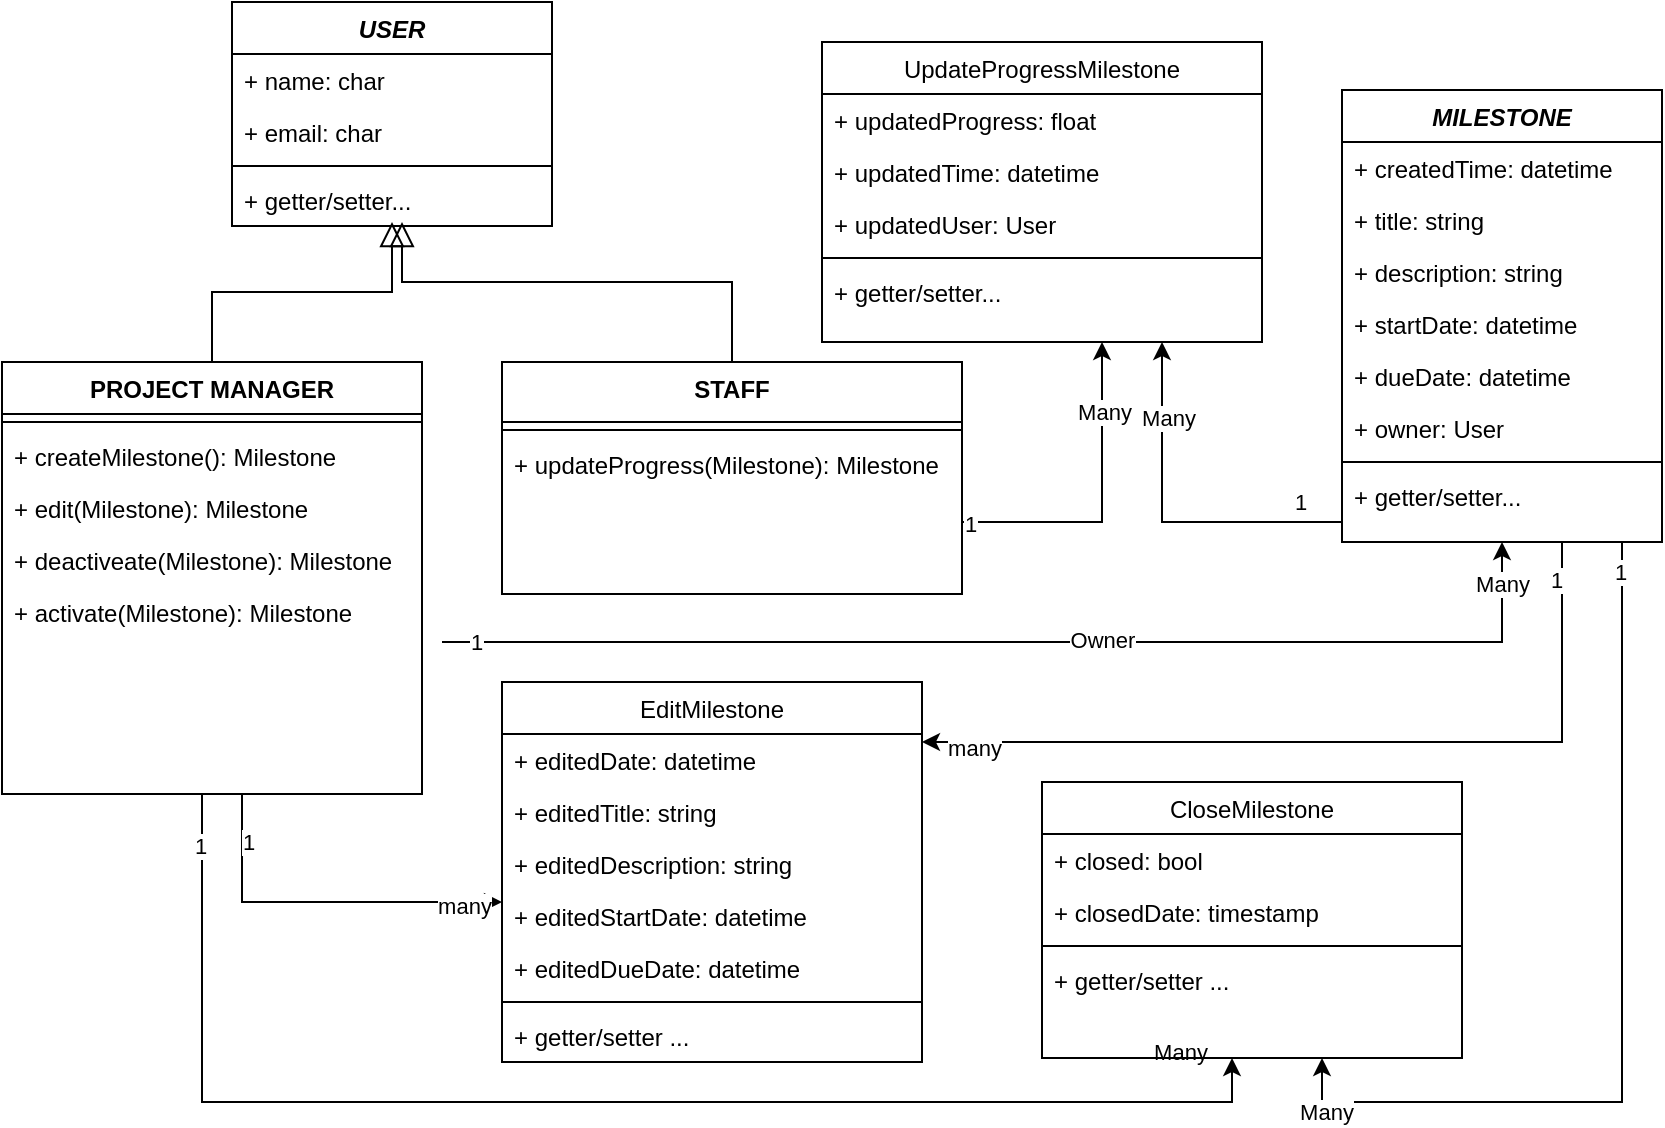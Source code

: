 <mxfile version="24.4.13" type="github" pages="7">
  <diagram id="RS0IInAc47nS72wOJ4d3" name="Class Diagram">
    <mxGraphModel dx="2163" dy="1753" grid="1" gridSize="10" guides="1" tooltips="1" connect="1" arrows="1" fold="1" page="1" pageScale="1" pageWidth="850" pageHeight="1100" math="0" shadow="0">
      <root>
        <mxCell id="0" />
        <mxCell id="1" parent="0" />
        <mxCell id="VEcuUXsGFm6bJ6xh-HqN-4" value="USER" style="swimlane;fontStyle=3;align=center;verticalAlign=top;childLayout=stackLayout;horizontal=1;startSize=26;horizontalStack=0;resizeParent=1;resizeLast=0;collapsible=1;marginBottom=0;rounded=0;shadow=0;strokeWidth=1;" vertex="1" parent="1">
          <mxGeometry x="105" y="-10" width="160" height="112" as="geometry">
            <mxRectangle x="230" y="140" width="160" height="26" as="alternateBounds" />
          </mxGeometry>
        </mxCell>
        <mxCell id="VEcuUXsGFm6bJ6xh-HqN-49" value="+ name: char" style="text;align=left;verticalAlign=top;spacingLeft=4;spacingRight=4;overflow=hidden;rotatable=0;points=[[0,0.5],[1,0.5]];portConstraint=eastwest;rounded=0;shadow=0;html=0;" vertex="1" parent="VEcuUXsGFm6bJ6xh-HqN-4">
          <mxGeometry y="26" width="160" height="26" as="geometry" />
        </mxCell>
        <mxCell id="VEcuUXsGFm6bJ6xh-HqN-12" value="+ email: char" style="text;align=left;verticalAlign=top;spacingLeft=4;spacingRight=4;overflow=hidden;rotatable=0;points=[[0,0.5],[1,0.5]];portConstraint=eastwest;rounded=0;shadow=0;html=0;" vertex="1" parent="VEcuUXsGFm6bJ6xh-HqN-4">
          <mxGeometry y="52" width="160" height="26" as="geometry" />
        </mxCell>
        <mxCell id="VEcuUXsGFm6bJ6xh-HqN-8" value="" style="line;html=1;strokeWidth=1;align=left;verticalAlign=middle;spacingTop=-1;spacingLeft=3;spacingRight=3;rotatable=0;labelPosition=right;points=[];portConstraint=eastwest;" vertex="1" parent="VEcuUXsGFm6bJ6xh-HqN-4">
          <mxGeometry y="78" width="160" height="8" as="geometry" />
        </mxCell>
        <mxCell id="svKOczBc78RgEJxA4-Ky-20" value="+ getter/setter..." style="text;align=left;verticalAlign=top;spacingLeft=4;spacingRight=4;overflow=hidden;rotatable=0;points=[[0,0.5],[1,0.5]];portConstraint=eastwest;" vertex="1" parent="VEcuUXsGFm6bJ6xh-HqN-4">
          <mxGeometry y="86" width="160" height="26" as="geometry" />
        </mxCell>
        <mxCell id="VEcuUXsGFm6bJ6xh-HqN-79" style="edgeStyle=orthogonalEdgeStyle;rounded=0;orthogonalLoop=1;jettySize=auto;html=1;" edge="1" parent="1" source="VEcuUXsGFm6bJ6xh-HqN-10" target="VEcuUXsGFm6bJ6xh-HqN-54">
          <mxGeometry relative="1" as="geometry">
            <Array as="points">
              <mxPoint x="110" y="440" />
            </Array>
          </mxGeometry>
        </mxCell>
        <mxCell id="VEcuUXsGFm6bJ6xh-HqN-91" value="1" style="edgeLabel;html=1;align=center;verticalAlign=middle;resizable=0;points=[];" vertex="1" connectable="0" parent="VEcuUXsGFm6bJ6xh-HqN-79">
          <mxGeometry x="-0.88" y="3" relative="1" as="geometry">
            <mxPoint y="13" as="offset" />
          </mxGeometry>
        </mxCell>
        <mxCell id="VEcuUXsGFm6bJ6xh-HqN-93" value="many" style="edgeLabel;html=1;align=center;verticalAlign=middle;resizable=0;points=[];" vertex="1" connectable="0" parent="VEcuUXsGFm6bJ6xh-HqN-79">
          <mxGeometry x="0.786" y="-2" relative="1" as="geometry">
            <mxPoint as="offset" />
          </mxGeometry>
        </mxCell>
        <mxCell id="VEcuUXsGFm6bJ6xh-HqN-82" style="edgeStyle=orthogonalEdgeStyle;rounded=0;orthogonalLoop=1;jettySize=auto;html=1;" edge="1" parent="1" source="VEcuUXsGFm6bJ6xh-HqN-10" target="VEcuUXsGFm6bJ6xh-HqN-74">
          <mxGeometry relative="1" as="geometry">
            <Array as="points">
              <mxPoint x="90" y="540" />
              <mxPoint x="605" y="540" />
            </Array>
          </mxGeometry>
        </mxCell>
        <mxCell id="VEcuUXsGFm6bJ6xh-HqN-92" value="1" style="edgeLabel;html=1;align=center;verticalAlign=middle;resizable=0;points=[];" vertex="1" connectable="0" parent="VEcuUXsGFm6bJ6xh-HqN-82">
          <mxGeometry x="-0.925" y="-1" relative="1" as="geometry">
            <mxPoint as="offset" />
          </mxGeometry>
        </mxCell>
        <mxCell id="VEcuUXsGFm6bJ6xh-HqN-94" value="Many" style="edgeLabel;html=1;align=center;verticalAlign=middle;resizable=0;points=[];" vertex="1" connectable="0" parent="VEcuUXsGFm6bJ6xh-HqN-82">
          <mxGeometry x="0.861" y="4" relative="1" as="geometry">
            <mxPoint y="-21" as="offset" />
          </mxGeometry>
        </mxCell>
        <mxCell id="EmZja5cp8QFj4exmmmN4-24" style="edgeStyle=orthogonalEdgeStyle;rounded=0;orthogonalLoop=1;jettySize=auto;html=1;" edge="1" parent="1" target="VEcuUXsGFm6bJ6xh-HqN-34">
          <mxGeometry relative="1" as="geometry">
            <mxPoint x="210" y="310" as="sourcePoint" />
            <mxPoint x="740" y="220" as="targetPoint" />
            <Array as="points">
              <mxPoint x="740" y="310" />
            </Array>
          </mxGeometry>
        </mxCell>
        <mxCell id="EmZja5cp8QFj4exmmmN4-25" value="1" style="edgeLabel;html=1;align=center;verticalAlign=middle;resizable=0;points=[];" vertex="1" connectable="0" parent="EmZja5cp8QFj4exmmmN4-24">
          <mxGeometry x="-0.942" relative="1" as="geometry">
            <mxPoint as="offset" />
          </mxGeometry>
        </mxCell>
        <mxCell id="EmZja5cp8QFj4exmmmN4-26" value="Many" style="edgeLabel;html=1;align=center;verticalAlign=middle;resizable=0;points=[];" vertex="1" connectable="0" parent="EmZja5cp8QFj4exmmmN4-24">
          <mxGeometry x="0.93" relative="1" as="geometry">
            <mxPoint as="offset" />
          </mxGeometry>
        </mxCell>
        <mxCell id="EmZja5cp8QFj4exmmmN4-27" value="Owner" style="edgeLabel;html=1;align=center;verticalAlign=middle;resizable=0;points=[];" vertex="1" connectable="0" parent="EmZja5cp8QFj4exmmmN4-24">
          <mxGeometry x="0.136" y="1" relative="1" as="geometry">
            <mxPoint as="offset" />
          </mxGeometry>
        </mxCell>
        <mxCell id="VEcuUXsGFm6bJ6xh-HqN-10" value="PROJECT MANAGER" style="swimlane;fontStyle=1;align=center;verticalAlign=top;childLayout=stackLayout;horizontal=1;startSize=26;horizontalStack=0;resizeParent=1;resizeLast=0;collapsible=1;marginBottom=0;rounded=0;shadow=0;strokeWidth=1;" vertex="1" parent="1">
          <mxGeometry x="-10" y="170" width="210" height="216" as="geometry">
            <mxRectangle x="20" y="260" width="160" height="26" as="alternateBounds" />
          </mxGeometry>
        </mxCell>
        <mxCell id="VEcuUXsGFm6bJ6xh-HqN-113" value="" style="line;html=1;strokeWidth=1;align=left;verticalAlign=middle;spacingTop=-1;spacingLeft=3;spacingRight=3;rotatable=0;labelPosition=right;points=[];portConstraint=eastwest;" vertex="1" parent="VEcuUXsGFm6bJ6xh-HqN-10">
          <mxGeometry y="26" width="210" height="8" as="geometry" />
        </mxCell>
        <mxCell id="VEcuUXsGFm6bJ6xh-HqN-114" value="+ createMilestone(): Milestone" style="text;align=left;verticalAlign=top;spacingLeft=4;spacingRight=4;overflow=hidden;rotatable=0;points=[[0,0.5],[1,0.5]];portConstraint=eastwest;rounded=0;shadow=0;html=0;" vertex="1" parent="VEcuUXsGFm6bJ6xh-HqN-10">
          <mxGeometry y="34" width="210" height="26" as="geometry" />
        </mxCell>
        <mxCell id="VEcuUXsGFm6bJ6xh-HqN-14" value="+ edit(Milestone): Milestone" style="text;align=left;verticalAlign=top;spacingLeft=4;spacingRight=4;overflow=hidden;rotatable=0;points=[[0,0.5],[1,0.5]];portConstraint=eastwest;fontStyle=0" vertex="1" parent="VEcuUXsGFm6bJ6xh-HqN-10">
          <mxGeometry y="60" width="210" height="26" as="geometry" />
        </mxCell>
        <mxCell id="VEcuUXsGFm6bJ6xh-HqN-115" value="+ deactiveate(Milestone): Milestone" style="text;align=left;verticalAlign=top;spacingLeft=4;spacingRight=4;overflow=hidden;rotatable=0;points=[[0,0.5],[1,0.5]];portConstraint=eastwest;rounded=0;shadow=0;html=0;" vertex="1" parent="VEcuUXsGFm6bJ6xh-HqN-10">
          <mxGeometry y="86" width="210" height="26" as="geometry" />
        </mxCell>
        <mxCell id="EmZja5cp8QFj4exmmmN4-21" value="+ activate(Milestone): Milestone" style="text;align=left;verticalAlign=top;spacingLeft=4;spacingRight=4;overflow=hidden;rotatable=0;points=[[0,0.5],[1,0.5]];portConstraint=eastwest;rounded=0;shadow=0;html=0;" vertex="1" parent="VEcuUXsGFm6bJ6xh-HqN-10">
          <mxGeometry y="112" width="210" height="26" as="geometry" />
        </mxCell>
        <mxCell id="VEcuUXsGFm6bJ6xh-HqN-16" value="" style="endArrow=block;endSize=10;endFill=0;shadow=0;strokeWidth=1;rounded=0;curved=0;edgeStyle=elbowEdgeStyle;elbow=vertical;exitX=0.5;exitY=0;exitDx=0;exitDy=0;" edge="1" parent="1" source="VEcuUXsGFm6bJ6xh-HqN-10">
          <mxGeometry width="160" relative="1" as="geometry">
            <mxPoint x="60" y="246" as="sourcePoint" />
            <mxPoint x="185" y="100" as="targetPoint" />
          </mxGeometry>
        </mxCell>
        <mxCell id="VEcuUXsGFm6bJ6xh-HqN-84" style="edgeStyle=orthogonalEdgeStyle;rounded=0;orthogonalLoop=1;jettySize=auto;html=1;" edge="1" parent="1" source="VEcuUXsGFm6bJ6xh-HqN-17" target="VEcuUXsGFm6bJ6xh-HqN-71">
          <mxGeometry relative="1" as="geometry">
            <Array as="points">
              <mxPoint x="540" y="250" />
            </Array>
          </mxGeometry>
        </mxCell>
        <mxCell id="VEcuUXsGFm6bJ6xh-HqN-89" value="1" style="edgeLabel;html=1;align=center;verticalAlign=middle;resizable=0;points=[];" vertex="1" connectable="0" parent="VEcuUXsGFm6bJ6xh-HqN-84">
          <mxGeometry x="-0.951" y="-1" relative="1" as="geometry">
            <mxPoint as="offset" />
          </mxGeometry>
        </mxCell>
        <mxCell id="VEcuUXsGFm6bJ6xh-HqN-90" value="Many" style="edgeLabel;html=1;align=center;verticalAlign=middle;resizable=0;points=[];" vertex="1" connectable="0" parent="VEcuUXsGFm6bJ6xh-HqN-84">
          <mxGeometry x="0.92" y="-1" relative="1" as="geometry">
            <mxPoint y="28" as="offset" />
          </mxGeometry>
        </mxCell>
        <mxCell id="VEcuUXsGFm6bJ6xh-HqN-17" value="STAFF" style="swimlane;fontStyle=1;align=center;verticalAlign=top;childLayout=stackLayout;horizontal=1;startSize=30;horizontalStack=0;resizeParent=1;resizeLast=0;collapsible=1;marginBottom=0;rounded=0;shadow=0;strokeWidth=1;" vertex="1" parent="1">
          <mxGeometry x="240" y="170" width="230" height="116" as="geometry">
            <mxRectangle x="340" y="380" width="170" height="26" as="alternateBounds" />
          </mxGeometry>
        </mxCell>
        <mxCell id="VEcuUXsGFm6bJ6xh-HqN-19" value="" style="line;html=1;strokeWidth=1;align=left;verticalAlign=middle;spacingTop=-1;spacingLeft=3;spacingRight=3;rotatable=0;labelPosition=right;points=[];portConstraint=eastwest;" vertex="1" parent="VEcuUXsGFm6bJ6xh-HqN-17">
          <mxGeometry y="30" width="230" height="8" as="geometry" />
        </mxCell>
        <mxCell id="VEcuUXsGFm6bJ6xh-HqN-52" value="+ updateProgress(Milestone): Milestone" style="text;align=left;verticalAlign=top;spacingLeft=4;spacingRight=4;overflow=hidden;rotatable=0;points=[[0,0.5],[1,0.5]];portConstraint=eastwest;" vertex="1" parent="VEcuUXsGFm6bJ6xh-HqN-17">
          <mxGeometry y="38" width="230" height="26" as="geometry" />
        </mxCell>
        <mxCell id="VEcuUXsGFm6bJ6xh-HqN-20" value="" style="endArrow=block;endSize=10;endFill=0;shadow=0;strokeWidth=1;rounded=0;curved=0;edgeStyle=elbowEdgeStyle;elbow=vertical;" edge="1" parent="1" source="VEcuUXsGFm6bJ6xh-HqN-17">
          <mxGeometry width="160" relative="1" as="geometry">
            <mxPoint x="411.64" y="222" as="sourcePoint" />
            <mxPoint x="190" y="100" as="targetPoint" />
            <Array as="points">
              <mxPoint x="190" y="130" />
              <mxPoint x="301.64" y="182" />
            </Array>
          </mxGeometry>
        </mxCell>
        <mxCell id="VEcuUXsGFm6bJ6xh-HqN-80" style="edgeStyle=orthogonalEdgeStyle;rounded=0;orthogonalLoop=1;jettySize=auto;html=1;" edge="1" parent="1" source="VEcuUXsGFm6bJ6xh-HqN-34" target="VEcuUXsGFm6bJ6xh-HqN-54">
          <mxGeometry relative="1" as="geometry">
            <Array as="points">
              <mxPoint x="770" y="360" />
            </Array>
          </mxGeometry>
        </mxCell>
        <mxCell id="VEcuUXsGFm6bJ6xh-HqN-121" value="1" style="edgeLabel;html=1;align=center;verticalAlign=middle;resizable=0;points=[];" vertex="1" connectable="0" parent="VEcuUXsGFm6bJ6xh-HqN-80">
          <mxGeometry x="-0.91" y="-3" relative="1" as="geometry">
            <mxPoint as="offset" />
          </mxGeometry>
        </mxCell>
        <mxCell id="VEcuUXsGFm6bJ6xh-HqN-122" value="many" style="edgeLabel;html=1;align=center;verticalAlign=middle;resizable=0;points=[];" vertex="1" connectable="0" parent="VEcuUXsGFm6bJ6xh-HqN-80">
          <mxGeometry x="0.876" y="3" relative="1" as="geometry">
            <mxPoint as="offset" />
          </mxGeometry>
        </mxCell>
        <mxCell id="VEcuUXsGFm6bJ6xh-HqN-83" style="edgeStyle=orthogonalEdgeStyle;rounded=0;orthogonalLoop=1;jettySize=auto;html=1;" edge="1" parent="1" source="VEcuUXsGFm6bJ6xh-HqN-34" target="VEcuUXsGFm6bJ6xh-HqN-74">
          <mxGeometry relative="1" as="geometry">
            <mxPoint x="800.043" y="370.0" as="sourcePoint" />
            <mxPoint x="530" y="642" as="targetPoint" />
            <Array as="points">
              <mxPoint x="800" y="540" />
              <mxPoint x="650" y="540" />
            </Array>
          </mxGeometry>
        </mxCell>
        <mxCell id="VEcuUXsGFm6bJ6xh-HqN-111" value="1" style="edgeLabel;html=1;align=center;verticalAlign=middle;resizable=0;points=[];" vertex="1" connectable="0" parent="VEcuUXsGFm6bJ6xh-HqN-83">
          <mxGeometry x="-0.936" y="-1" relative="1" as="geometry">
            <mxPoint as="offset" />
          </mxGeometry>
        </mxCell>
        <mxCell id="VEcuUXsGFm6bJ6xh-HqN-112" value="Many" style="edgeLabel;html=1;align=center;verticalAlign=middle;resizable=0;points=[];" vertex="1" connectable="0" parent="VEcuUXsGFm6bJ6xh-HqN-83">
          <mxGeometry x="0.895" relative="1" as="geometry">
            <mxPoint y="5" as="offset" />
          </mxGeometry>
        </mxCell>
        <mxCell id="VEcuUXsGFm6bJ6xh-HqN-117" style="edgeStyle=orthogonalEdgeStyle;rounded=0;orthogonalLoop=1;jettySize=auto;html=1;" edge="1" parent="1" source="VEcuUXsGFm6bJ6xh-HqN-34" target="VEcuUXsGFm6bJ6xh-HqN-71">
          <mxGeometry relative="1" as="geometry">
            <Array as="points">
              <mxPoint x="570" y="250" />
            </Array>
          </mxGeometry>
        </mxCell>
        <mxCell id="VEcuUXsGFm6bJ6xh-HqN-119" value="1" style="edgeLabel;html=1;align=center;verticalAlign=middle;resizable=0;points=[];" vertex="1" connectable="0" parent="VEcuUXsGFm6bJ6xh-HqN-117">
          <mxGeometry x="-0.76" y="-3" relative="1" as="geometry">
            <mxPoint y="-7" as="offset" />
          </mxGeometry>
        </mxCell>
        <mxCell id="VEcuUXsGFm6bJ6xh-HqN-120" value="Many" style="edgeLabel;html=1;align=center;verticalAlign=middle;resizable=0;points=[];" vertex="1" connectable="0" parent="VEcuUXsGFm6bJ6xh-HqN-117">
          <mxGeometry x="0.767" y="-3" relative="1" as="geometry">
            <mxPoint y="17" as="offset" />
          </mxGeometry>
        </mxCell>
        <mxCell id="VEcuUXsGFm6bJ6xh-HqN-34" value="MILESTONE" style="swimlane;fontStyle=3;align=center;verticalAlign=top;childLayout=stackLayout;horizontal=1;startSize=26;horizontalStack=0;resizeParent=1;resizeLast=0;collapsible=1;marginBottom=0;rounded=0;shadow=0;strokeWidth=1;" vertex="1" parent="1">
          <mxGeometry x="660" y="34" width="160" height="226" as="geometry">
            <mxRectangle x="230" y="140" width="160" height="26" as="alternateBounds" />
          </mxGeometry>
        </mxCell>
        <mxCell id="VEcuUXsGFm6bJ6xh-HqN-116" value="+ createdTime: datetime" style="text;align=left;verticalAlign=top;spacingLeft=4;spacingRight=4;overflow=hidden;rotatable=0;points=[[0,0.5],[1,0.5]];portConstraint=eastwest;" vertex="1" parent="VEcuUXsGFm6bJ6xh-HqN-34">
          <mxGeometry y="26" width="160" height="26" as="geometry" />
        </mxCell>
        <mxCell id="VEcuUXsGFm6bJ6xh-HqN-67" value="+ title: string" style="text;align=left;verticalAlign=top;spacingLeft=4;spacingRight=4;overflow=hidden;rotatable=0;points=[[0,0.5],[1,0.5]];portConstraint=eastwest;" vertex="1" parent="VEcuUXsGFm6bJ6xh-HqN-34">
          <mxGeometry y="52" width="160" height="26" as="geometry" />
        </mxCell>
        <mxCell id="VEcuUXsGFm6bJ6xh-HqN-70" value="+ description: string" style="text;align=left;verticalAlign=top;spacingLeft=4;spacingRight=4;overflow=hidden;rotatable=0;points=[[0,0.5],[1,0.5]];portConstraint=eastwest;" vertex="1" parent="VEcuUXsGFm6bJ6xh-HqN-34">
          <mxGeometry y="78" width="160" height="26" as="geometry" />
        </mxCell>
        <mxCell id="VEcuUXsGFm6bJ6xh-HqN-69" value="+ startDate: datetime" style="text;align=left;verticalAlign=top;spacingLeft=4;spacingRight=4;overflow=hidden;rotatable=0;points=[[0,0.5],[1,0.5]];portConstraint=eastwest;" vertex="1" parent="VEcuUXsGFm6bJ6xh-HqN-34">
          <mxGeometry y="104" width="160" height="26" as="geometry" />
        </mxCell>
        <mxCell id="VEcuUXsGFm6bJ6xh-HqN-68" value="+ dueDate: datetime" style="text;align=left;verticalAlign=top;spacingLeft=4;spacingRight=4;overflow=hidden;rotatable=0;points=[[0,0.5],[1,0.5]];portConstraint=eastwest;" vertex="1" parent="VEcuUXsGFm6bJ6xh-HqN-34">
          <mxGeometry y="130" width="160" height="26" as="geometry" />
        </mxCell>
        <mxCell id="svKOczBc78RgEJxA4-Ky-21" value="+ owner: User" style="text;align=left;verticalAlign=top;spacingLeft=4;spacingRight=4;overflow=hidden;rotatable=0;points=[[0,0.5],[1,0.5]];portConstraint=eastwest;" vertex="1" parent="VEcuUXsGFm6bJ6xh-HqN-34">
          <mxGeometry y="156" width="160" height="26" as="geometry" />
        </mxCell>
        <mxCell id="VEcuUXsGFm6bJ6xh-HqN-38" value="" style="line;html=1;strokeWidth=1;align=left;verticalAlign=middle;spacingTop=-1;spacingLeft=3;spacingRight=3;rotatable=0;labelPosition=right;points=[];portConstraint=eastwest;" vertex="1" parent="VEcuUXsGFm6bJ6xh-HqN-34">
          <mxGeometry y="182" width="160" height="8" as="geometry" />
        </mxCell>
        <mxCell id="svKOczBc78RgEJxA4-Ky-17" value="+ getter/setter..." style="text;align=left;verticalAlign=top;spacingLeft=4;spacingRight=4;overflow=hidden;rotatable=0;points=[[0,0.5],[1,0.5]];portConstraint=eastwest;" vertex="1" parent="VEcuUXsGFm6bJ6xh-HqN-34">
          <mxGeometry y="190" width="160" height="26" as="geometry" />
        </mxCell>
        <mxCell id="VEcuUXsGFm6bJ6xh-HqN-54" value="EditMilestone" style="swimlane;fontStyle=0;align=center;verticalAlign=top;childLayout=stackLayout;horizontal=1;startSize=26;horizontalStack=0;resizeParent=1;resizeLast=0;collapsible=1;marginBottom=0;rounded=0;shadow=0;strokeWidth=1;" vertex="1" parent="1">
          <mxGeometry x="240" y="330" width="210" height="190" as="geometry">
            <mxRectangle x="340" y="380" width="170" height="26" as="alternateBounds" />
          </mxGeometry>
        </mxCell>
        <mxCell id="VEcuUXsGFm6bJ6xh-HqN-96" value="+ editedDate: datetime" style="text;align=left;verticalAlign=top;spacingLeft=4;spacingRight=4;overflow=hidden;rotatable=0;points=[[0,0.5],[1,0.5]];portConstraint=eastwest;" vertex="1" parent="VEcuUXsGFm6bJ6xh-HqN-54">
          <mxGeometry y="26" width="210" height="26" as="geometry" />
        </mxCell>
        <mxCell id="VEcuUXsGFm6bJ6xh-HqN-97" value="+ editedTitle: string" style="text;align=left;verticalAlign=top;spacingLeft=4;spacingRight=4;overflow=hidden;rotatable=0;points=[[0,0.5],[1,0.5]];portConstraint=eastwest;" vertex="1" parent="VEcuUXsGFm6bJ6xh-HqN-54">
          <mxGeometry y="52" width="210" height="26" as="geometry" />
        </mxCell>
        <mxCell id="VEcuUXsGFm6bJ6xh-HqN-55" value="+ editedDescription: string" style="text;align=left;verticalAlign=top;spacingLeft=4;spacingRight=4;overflow=hidden;rotatable=0;points=[[0,0.5],[1,0.5]];portConstraint=eastwest;" vertex="1" parent="VEcuUXsGFm6bJ6xh-HqN-54">
          <mxGeometry y="78" width="210" height="26" as="geometry" />
        </mxCell>
        <mxCell id="VEcuUXsGFm6bJ6xh-HqN-105" value="+ editedStartDate: datetime" style="text;align=left;verticalAlign=top;spacingLeft=4;spacingRight=4;overflow=hidden;rotatable=0;points=[[0,0.5],[1,0.5]];portConstraint=eastwest;" vertex="1" parent="VEcuUXsGFm6bJ6xh-HqN-54">
          <mxGeometry y="104" width="210" height="26" as="geometry" />
        </mxCell>
        <mxCell id="VEcuUXsGFm6bJ6xh-HqN-98" value="+ editedDueDate: datetime" style="text;align=left;verticalAlign=top;spacingLeft=4;spacingRight=4;overflow=hidden;rotatable=0;points=[[0,0.5],[1,0.5]];portConstraint=eastwest;" vertex="1" parent="VEcuUXsGFm6bJ6xh-HqN-54">
          <mxGeometry y="130" width="210" height="26" as="geometry" />
        </mxCell>
        <mxCell id="VEcuUXsGFm6bJ6xh-HqN-56" value="" style="line;html=1;strokeWidth=1;align=left;verticalAlign=middle;spacingTop=-1;spacingLeft=3;spacingRight=3;rotatable=0;labelPosition=right;points=[];portConstraint=eastwest;" vertex="1" parent="VEcuUXsGFm6bJ6xh-HqN-54">
          <mxGeometry y="156" width="210" height="8" as="geometry" />
        </mxCell>
        <mxCell id="svKOczBc78RgEJxA4-Ky-18" value="+ getter/setter ..." style="text;align=left;verticalAlign=top;spacingLeft=4;spacingRight=4;overflow=hidden;rotatable=0;points=[[0,0.5],[1,0.5]];portConstraint=eastwest;" vertex="1" parent="VEcuUXsGFm6bJ6xh-HqN-54">
          <mxGeometry y="164" width="210" height="26" as="geometry" />
        </mxCell>
        <mxCell id="VEcuUXsGFm6bJ6xh-HqN-71" value="UpdateProgressMilestone" style="swimlane;fontStyle=0;align=center;verticalAlign=top;childLayout=stackLayout;horizontal=1;startSize=26;horizontalStack=0;resizeParent=1;resizeLast=0;collapsible=1;marginBottom=0;rounded=0;shadow=0;strokeWidth=1;" vertex="1" parent="1">
          <mxGeometry x="400" y="10" width="220" height="150" as="geometry">
            <mxRectangle x="340" y="380" width="170" height="26" as="alternateBounds" />
          </mxGeometry>
        </mxCell>
        <mxCell id="VEcuUXsGFm6bJ6xh-HqN-72" value="+ updatedProgress: float" style="text;align=left;verticalAlign=top;spacingLeft=4;spacingRight=4;overflow=hidden;rotatable=0;points=[[0,0.5],[1,0.5]];portConstraint=eastwest;" vertex="1" parent="VEcuUXsGFm6bJ6xh-HqN-71">
          <mxGeometry y="26" width="220" height="26" as="geometry" />
        </mxCell>
        <mxCell id="VEcuUXsGFm6bJ6xh-HqN-108" value="+ updatedTime: datetime" style="text;align=left;verticalAlign=top;spacingLeft=4;spacingRight=4;overflow=hidden;rotatable=0;points=[[0,0.5],[1,0.5]];portConstraint=eastwest;" vertex="1" parent="VEcuUXsGFm6bJ6xh-HqN-71">
          <mxGeometry y="52" width="220" height="26" as="geometry" />
        </mxCell>
        <mxCell id="svKOczBc78RgEJxA4-Ky-19" value="+ updatedUser: User" style="text;align=left;verticalAlign=top;spacingLeft=4;spacingRight=4;overflow=hidden;rotatable=0;points=[[0,0.5],[1,0.5]];portConstraint=eastwest;" vertex="1" parent="VEcuUXsGFm6bJ6xh-HqN-71">
          <mxGeometry y="78" width="220" height="26" as="geometry" />
        </mxCell>
        <mxCell id="VEcuUXsGFm6bJ6xh-HqN-73" value="" style="line;html=1;strokeWidth=1;align=left;verticalAlign=middle;spacingTop=-1;spacingLeft=3;spacingRight=3;rotatable=0;labelPosition=right;points=[];portConstraint=eastwest;" vertex="1" parent="VEcuUXsGFm6bJ6xh-HqN-71">
          <mxGeometry y="104" width="220" height="8" as="geometry" />
        </mxCell>
        <mxCell id="EmZja5cp8QFj4exmmmN4-52" value="+ getter/setter..." style="text;align=left;verticalAlign=top;spacingLeft=4;spacingRight=4;overflow=hidden;rotatable=0;points=[[0,0.5],[1,0.5]];portConstraint=eastwest;" vertex="1" parent="VEcuUXsGFm6bJ6xh-HqN-71">
          <mxGeometry y="112" width="220" height="26" as="geometry" />
        </mxCell>
        <mxCell id="VEcuUXsGFm6bJ6xh-HqN-74" value="CloseMilestone" style="swimlane;fontStyle=0;align=center;verticalAlign=top;childLayout=stackLayout;horizontal=1;startSize=26;horizontalStack=0;resizeParent=1;resizeLast=0;collapsible=1;marginBottom=0;rounded=0;shadow=0;strokeWidth=1;" vertex="1" parent="1">
          <mxGeometry x="510" y="380" width="210" height="138" as="geometry">
            <mxRectangle x="340" y="380" width="170" height="26" as="alternateBounds" />
          </mxGeometry>
        </mxCell>
        <mxCell id="VEcuUXsGFm6bJ6xh-HqN-75" value="+ closed: bool" style="text;align=left;verticalAlign=top;spacingLeft=4;spacingRight=4;overflow=hidden;rotatable=0;points=[[0,0.5],[1,0.5]];portConstraint=eastwest;" vertex="1" parent="VEcuUXsGFm6bJ6xh-HqN-74">
          <mxGeometry y="26" width="210" height="26" as="geometry" />
        </mxCell>
        <mxCell id="VEcuUXsGFm6bJ6xh-HqN-95" value="+ closedDate: timestamp" style="text;align=left;verticalAlign=top;spacingLeft=4;spacingRight=4;overflow=hidden;rotatable=0;points=[[0,0.5],[1,0.5]];portConstraint=eastwest;" vertex="1" parent="VEcuUXsGFm6bJ6xh-HqN-74">
          <mxGeometry y="52" width="210" height="26" as="geometry" />
        </mxCell>
        <mxCell id="VEcuUXsGFm6bJ6xh-HqN-76" value="" style="line;html=1;strokeWidth=1;align=left;verticalAlign=middle;spacingTop=-1;spacingLeft=3;spacingRight=3;rotatable=0;labelPosition=right;points=[];portConstraint=eastwest;" vertex="1" parent="VEcuUXsGFm6bJ6xh-HqN-74">
          <mxGeometry y="78" width="210" height="8" as="geometry" />
        </mxCell>
        <mxCell id="EmZja5cp8QFj4exmmmN4-56" value="+ getter/setter ..." style="text;align=left;verticalAlign=top;spacingLeft=4;spacingRight=4;overflow=hidden;rotatable=0;points=[[0,0.5],[1,0.5]];portConstraint=eastwest;" vertex="1" parent="VEcuUXsGFm6bJ6xh-HqN-74">
          <mxGeometry y="86" width="210" height="26" as="geometry" />
        </mxCell>
      </root>
    </mxGraphModel>
  </diagram>
  <diagram id="4W7Ldy8OGj4T3v3FS39m" name="ERD">
    <mxGraphModel dx="1500" dy="1846" grid="1" gridSize="10" guides="1" tooltips="1" connect="1" arrows="1" fold="1" page="1" pageScale="1" pageWidth="850" pageHeight="1100" math="0" shadow="0">
      <root>
        <mxCell id="0" />
        <mxCell id="1" parent="0" />
        <mxCell id="PZKsr74rgdb9UytkWlQ8-3" value="Milestone" style="shape=table;startSize=30;container=1;collapsible=1;childLayout=tableLayout;fixedRows=1;rowLines=0;fontStyle=1;align=center;resizeLast=1;" vertex="1" parent="1">
          <mxGeometry x="580" width="250" height="250" as="geometry" />
        </mxCell>
        <mxCell id="PZKsr74rgdb9UytkWlQ8-4" value="" style="shape=partialRectangle;collapsible=0;dropTarget=0;pointerEvents=0;fillColor=none;points=[[0,0.5],[1,0.5]];portConstraint=eastwest;top=0;left=0;right=0;bottom=1;" vertex="1" parent="PZKsr74rgdb9UytkWlQ8-3">
          <mxGeometry y="30" width="250" height="30" as="geometry" />
        </mxCell>
        <mxCell id="PZKsr74rgdb9UytkWlQ8-5" value="PK" style="shape=partialRectangle;overflow=hidden;connectable=0;fillColor=none;top=0;left=0;bottom=0;right=0;fontStyle=1;" vertex="1" parent="PZKsr74rgdb9UytkWlQ8-4">
          <mxGeometry width="30" height="30" as="geometry">
            <mxRectangle width="30" height="30" as="alternateBounds" />
          </mxGeometry>
        </mxCell>
        <mxCell id="PZKsr74rgdb9UytkWlQ8-6" value="milestone_id char(200) NOT NULL " style="shape=partialRectangle;overflow=hidden;connectable=0;fillColor=none;top=0;left=0;bottom=0;right=0;align=left;spacingLeft=6;fontStyle=5;" vertex="1" parent="PZKsr74rgdb9UytkWlQ8-4">
          <mxGeometry x="30" width="220" height="30" as="geometry">
            <mxRectangle width="220" height="30" as="alternateBounds" />
          </mxGeometry>
        </mxCell>
        <mxCell id="PZKsr74rgdb9UytkWlQ8-7" value="" style="shape=partialRectangle;collapsible=0;dropTarget=0;pointerEvents=0;fillColor=none;points=[[0,0.5],[1,0.5]];portConstraint=eastwest;top=0;left=0;right=0;bottom=0;" vertex="1" parent="PZKsr74rgdb9UytkWlQ8-3">
          <mxGeometry y="60" width="250" height="30" as="geometry" />
        </mxCell>
        <mxCell id="PZKsr74rgdb9UytkWlQ8-8" value="FK1" style="shape=partialRectangle;overflow=hidden;connectable=0;fillColor=none;top=0;left=0;bottom=0;right=0;" vertex="1" parent="PZKsr74rgdb9UytkWlQ8-7">
          <mxGeometry width="30" height="30" as="geometry">
            <mxRectangle width="30" height="30" as="alternateBounds" />
          </mxGeometry>
        </mxCell>
        <mxCell id="PZKsr74rgdb9UytkWlQ8-9" value="user_id char(200) NOT NULL" style="shape=partialRectangle;overflow=hidden;connectable=0;fillColor=none;top=0;left=0;bottom=0;right=0;align=left;spacingLeft=6;" vertex="1" parent="PZKsr74rgdb9UytkWlQ8-7">
          <mxGeometry x="30" width="220" height="30" as="geometry">
            <mxRectangle width="220" height="30" as="alternateBounds" />
          </mxGeometry>
        </mxCell>
        <mxCell id="PZKsr74rgdb9UytkWlQ8-10" value="" style="shape=partialRectangle;collapsible=0;dropTarget=0;pointerEvents=0;fillColor=none;points=[[0,0.5],[1,0.5]];portConstraint=eastwest;top=0;left=0;right=0;bottom=0;" vertex="1" parent="PZKsr74rgdb9UytkWlQ8-3">
          <mxGeometry y="90" width="250" height="30" as="geometry" />
        </mxCell>
        <mxCell id="PZKsr74rgdb9UytkWlQ8-11" value="" style="shape=partialRectangle;overflow=hidden;connectable=0;fillColor=none;top=0;left=0;bottom=0;right=0;" vertex="1" parent="PZKsr74rgdb9UytkWlQ8-10">
          <mxGeometry width="30" height="30" as="geometry">
            <mxRectangle width="30" height="30" as="alternateBounds" />
          </mxGeometry>
        </mxCell>
        <mxCell id="PZKsr74rgdb9UytkWlQ8-12" value="title char(200) NOT NULL" style="shape=partialRectangle;overflow=hidden;connectable=0;fillColor=none;top=0;left=0;bottom=0;right=0;align=left;spacingLeft=6;" vertex="1" parent="PZKsr74rgdb9UytkWlQ8-10">
          <mxGeometry x="30" width="220" height="30" as="geometry">
            <mxRectangle width="220" height="30" as="alternateBounds" />
          </mxGeometry>
        </mxCell>
        <mxCell id="PZKsr74rgdb9UytkWlQ8-13" value="EditMilestone" style="shape=table;startSize=40;container=1;collapsible=1;childLayout=tableLayout;fixedRows=1;rowLines=0;fontStyle=1;align=center;resizeLast=1;" vertex="1" parent="1">
          <mxGeometry x="480" y="-290" width="270" height="260" as="geometry" />
        </mxCell>
        <mxCell id="PZKsr74rgdb9UytkWlQ8-14" value="" style="shape=partialRectangle;collapsible=0;dropTarget=0;pointerEvents=0;fillColor=none;points=[[0,0.5],[1,0.5]];portConstraint=eastwest;top=0;left=0;right=0;bottom=1;" vertex="1" parent="PZKsr74rgdb9UytkWlQ8-13">
          <mxGeometry y="40" width="270" height="30" as="geometry" />
        </mxCell>
        <mxCell id="PZKsr74rgdb9UytkWlQ8-15" value="PK" style="shape=partialRectangle;overflow=hidden;connectable=0;fillColor=none;top=0;left=0;bottom=0;right=0;fontStyle=1;" vertex="1" parent="PZKsr74rgdb9UytkWlQ8-14">
          <mxGeometry width="30" height="30" as="geometry">
            <mxRectangle width="30" height="30" as="alternateBounds" />
          </mxGeometry>
        </mxCell>
        <mxCell id="PZKsr74rgdb9UytkWlQ8-16" value="edit_id char(200) NOT NULL " style="shape=partialRectangle;overflow=hidden;connectable=0;fillColor=none;top=0;left=0;bottom=0;right=0;align=left;spacingLeft=6;fontStyle=5;" vertex="1" parent="PZKsr74rgdb9UytkWlQ8-14">
          <mxGeometry x="30" width="240" height="30" as="geometry">
            <mxRectangle width="240" height="30" as="alternateBounds" />
          </mxGeometry>
        </mxCell>
        <mxCell id="PZKsr74rgdb9UytkWlQ8-17" value="" style="shape=partialRectangle;collapsible=0;dropTarget=0;pointerEvents=0;fillColor=none;points=[[0,0.5],[1,0.5]];portConstraint=eastwest;top=0;left=0;right=0;bottom=0;" vertex="1" parent="PZKsr74rgdb9UytkWlQ8-13">
          <mxGeometry y="70" width="270" height="30" as="geometry" />
        </mxCell>
        <mxCell id="PZKsr74rgdb9UytkWlQ8-18" value="FK1" style="shape=partialRectangle;overflow=hidden;connectable=0;fillColor=none;top=0;left=0;bottom=0;right=0;" vertex="1" parent="PZKsr74rgdb9UytkWlQ8-17">
          <mxGeometry width="30" height="30" as="geometry">
            <mxRectangle width="30" height="30" as="alternateBounds" />
          </mxGeometry>
        </mxCell>
        <mxCell id="PZKsr74rgdb9UytkWlQ8-19" value="milestone_id char(200) NOT NULL" style="shape=partialRectangle;overflow=hidden;connectable=0;fillColor=none;top=0;left=0;bottom=0;right=0;align=left;spacingLeft=6;" vertex="1" parent="PZKsr74rgdb9UytkWlQ8-17">
          <mxGeometry x="30" width="240" height="30" as="geometry">
            <mxRectangle width="240" height="30" as="alternateBounds" />
          </mxGeometry>
        </mxCell>
        <mxCell id="PZKsr74rgdb9UytkWlQ8-20" value="" style="shape=partialRectangle;collapsible=0;dropTarget=0;pointerEvents=0;fillColor=none;points=[[0,0.5],[1,0.5]];portConstraint=eastwest;top=0;left=0;right=0;bottom=0;" vertex="1" parent="PZKsr74rgdb9UytkWlQ8-13">
          <mxGeometry y="100" width="270" height="30" as="geometry" />
        </mxCell>
        <mxCell id="PZKsr74rgdb9UytkWlQ8-21" value="" style="shape=partialRectangle;overflow=hidden;connectable=0;fillColor=none;top=0;left=0;bottom=0;right=0;" vertex="1" parent="PZKsr74rgdb9UytkWlQ8-20">
          <mxGeometry width="30" height="30" as="geometry">
            <mxRectangle width="30" height="30" as="alternateBounds" />
          </mxGeometry>
        </mxCell>
        <mxCell id="PZKsr74rgdb9UytkWlQ8-22" value="" style="shape=partialRectangle;overflow=hidden;connectable=0;fillColor=none;top=0;left=0;bottom=0;right=0;align=left;spacingLeft=6;" vertex="1" parent="PZKsr74rgdb9UytkWlQ8-20">
          <mxGeometry x="30" width="240" height="30" as="geometry">
            <mxRectangle width="240" height="30" as="alternateBounds" />
          </mxGeometry>
        </mxCell>
        <mxCell id="PZKsr74rgdb9UytkWlQ8-30" value="CloseMilestone" style="shape=table;startSize=30;container=1;collapsible=1;childLayout=tableLayout;fixedRows=1;rowLines=0;fontStyle=1;align=center;resizeLast=1;" vertex="1" parent="1">
          <mxGeometry x="60" y="-230" width="250" height="160" as="geometry" />
        </mxCell>
        <mxCell id="PZKsr74rgdb9UytkWlQ8-31" value="" style="shape=partialRectangle;collapsible=0;dropTarget=0;pointerEvents=0;fillColor=none;points=[[0,0.5],[1,0.5]];portConstraint=eastwest;top=0;left=0;right=0;bottom=1;" vertex="1" parent="PZKsr74rgdb9UytkWlQ8-30">
          <mxGeometry y="30" width="250" height="30" as="geometry" />
        </mxCell>
        <mxCell id="PZKsr74rgdb9UytkWlQ8-32" value="PK" style="shape=partialRectangle;overflow=hidden;connectable=0;fillColor=none;top=0;left=0;bottom=0;right=0;fontStyle=1;" vertex="1" parent="PZKsr74rgdb9UytkWlQ8-31">
          <mxGeometry width="30" height="30" as="geometry">
            <mxRectangle width="30" height="30" as="alternateBounds" />
          </mxGeometry>
        </mxCell>
        <mxCell id="PZKsr74rgdb9UytkWlQ8-33" value="close_id char(200) NOT NULL" style="shape=partialRectangle;overflow=hidden;connectable=0;fillColor=none;top=0;left=0;bottom=0;right=0;align=left;spacingLeft=6;fontStyle=5;" vertex="1" parent="PZKsr74rgdb9UytkWlQ8-31">
          <mxGeometry x="30" width="220" height="30" as="geometry">
            <mxRectangle width="220" height="30" as="alternateBounds" />
          </mxGeometry>
        </mxCell>
        <mxCell id="PZKsr74rgdb9UytkWlQ8-34" value="" style="shape=partialRectangle;collapsible=0;dropTarget=0;pointerEvents=0;fillColor=none;points=[[0,0.5],[1,0.5]];portConstraint=eastwest;top=0;left=0;right=0;bottom=0;" vertex="1" parent="PZKsr74rgdb9UytkWlQ8-30">
          <mxGeometry y="60" width="250" height="30" as="geometry" />
        </mxCell>
        <mxCell id="PZKsr74rgdb9UytkWlQ8-35" value="FK1" style="shape=partialRectangle;overflow=hidden;connectable=0;fillColor=none;top=0;left=0;bottom=0;right=0;" vertex="1" parent="PZKsr74rgdb9UytkWlQ8-34">
          <mxGeometry width="30" height="30" as="geometry">
            <mxRectangle width="30" height="30" as="alternateBounds" />
          </mxGeometry>
        </mxCell>
        <mxCell id="PZKsr74rgdb9UytkWlQ8-36" value="milestone_id int NOT NULL" style="shape=partialRectangle;overflow=hidden;connectable=0;fillColor=none;top=0;left=0;bottom=0;right=0;align=left;spacingLeft=6;" vertex="1" parent="PZKsr74rgdb9UytkWlQ8-34">
          <mxGeometry x="30" width="220" height="30" as="geometry">
            <mxRectangle width="220" height="30" as="alternateBounds" />
          </mxGeometry>
        </mxCell>
        <mxCell id="PZKsr74rgdb9UytkWlQ8-37" value="" style="shape=partialRectangle;collapsible=0;dropTarget=0;pointerEvents=0;fillColor=none;points=[[0,0.5],[1,0.5]];portConstraint=eastwest;top=0;left=0;right=0;bottom=0;" vertex="1" parent="PZKsr74rgdb9UytkWlQ8-30">
          <mxGeometry y="90" width="250" height="30" as="geometry" />
        </mxCell>
        <mxCell id="PZKsr74rgdb9UytkWlQ8-38" value="" style="shape=partialRectangle;overflow=hidden;connectable=0;fillColor=none;top=0;left=0;bottom=0;right=0;" vertex="1" parent="PZKsr74rgdb9UytkWlQ8-37">
          <mxGeometry width="30" height="30" as="geometry">
            <mxRectangle width="30" height="30" as="alternateBounds" />
          </mxGeometry>
        </mxCell>
        <mxCell id="PZKsr74rgdb9UytkWlQ8-39" value="is_closed boolean NOT NULL" style="shape=partialRectangle;overflow=hidden;connectable=0;fillColor=none;top=0;left=0;bottom=0;right=0;align=left;spacingLeft=6;" vertex="1" parent="PZKsr74rgdb9UytkWlQ8-37">
          <mxGeometry x="30" width="220" height="30" as="geometry">
            <mxRectangle width="220" height="30" as="alternateBounds" />
          </mxGeometry>
        </mxCell>
        <mxCell id="PZKsr74rgdb9UytkWlQ8-47" value="" style="shape=partialRectangle;collapsible=0;dropTarget=0;pointerEvents=0;fillColor=none;points=[[0,0.5],[1,0.5]];portConstraint=eastwest;top=0;left=0;right=0;bottom=0;" vertex="1" parent="PZKsr74rgdb9UytkWlQ8-30">
          <mxGeometry y="120" width="250" height="30" as="geometry" />
        </mxCell>
        <mxCell id="PZKsr74rgdb9UytkWlQ8-48" value="" style="shape=partialRectangle;overflow=hidden;connectable=0;fillColor=none;top=0;left=0;bottom=0;right=0;" vertex="1" parent="PZKsr74rgdb9UytkWlQ8-47">
          <mxGeometry width="30" height="30" as="geometry">
            <mxRectangle width="30" height="30" as="alternateBounds" />
          </mxGeometry>
        </mxCell>
        <mxCell id="PZKsr74rgdb9UytkWlQ8-49" value="" style="shape=partialRectangle;overflow=hidden;connectable=0;fillColor=none;top=0;left=0;bottom=0;right=0;align=left;spacingLeft=6;" vertex="1" parent="PZKsr74rgdb9UytkWlQ8-47">
          <mxGeometry x="30" width="220" height="30" as="geometry">
            <mxRectangle width="220" height="30" as="alternateBounds" />
          </mxGeometry>
        </mxCell>
        <mxCell id="PZKsr74rgdb9UytkWlQ8-71" value="" style="edgeStyle=entityRelationEdgeStyle;fontSize=12;html=1;endArrow=ERoneToMany;rounded=0;" edge="1" parent="1" source="PZKsr74rgdb9UytkWlQ8-23" target="PZKsr74rgdb9UytkWlQ8-3">
          <mxGeometry width="100" height="100" relative="1" as="geometry">
            <mxPoint x="350" y="130" as="sourcePoint" />
            <mxPoint x="450" y="30" as="targetPoint" />
            <Array as="points">
              <mxPoint x="410" y="-80" />
            </Array>
          </mxGeometry>
        </mxCell>
        <mxCell id="PZKsr74rgdb9UytkWlQ8-74" value="" style="edgeStyle=entityRelationEdgeStyle;fontSize=12;html=1;endArrow=ERoneToMany;rounded=0;exitX=0.5;exitY=0;exitDx=0;exitDy=0;" edge="1" parent="1" source="PZKsr74rgdb9UytkWlQ8-3" target="PZKsr74rgdb9UytkWlQ8-13">
          <mxGeometry width="100" height="100" relative="1" as="geometry">
            <mxPoint x="690" y="-20" as="sourcePoint" />
            <mxPoint x="660" y="-240" as="targetPoint" />
            <Array as="points">
              <mxPoint x="700" y="-310" />
              <mxPoint x="760" y="-110" />
              <mxPoint x="750" y="-110" />
            </Array>
          </mxGeometry>
        </mxCell>
        <mxCell id="PZKsr74rgdb9UytkWlQ8-78" value="" style="edgeStyle=entityRelationEdgeStyle;fontSize=12;html=1;endArrow=ERoneToMany;rounded=0;entryX=0;entryY=0.5;entryDx=0;entryDy=0;exitX=0.5;exitY=1;exitDx=0;exitDy=0;" edge="1" parent="1" source="PZKsr74rgdb9UytkWlQ8-23" target="PZKsr74rgdb9UytkWlQ8-54">
          <mxGeometry width="100" height="100" relative="1" as="geometry">
            <mxPoint x="180" y="150" as="sourcePoint" />
            <mxPoint x="360" y="210" as="targetPoint" />
            <Array as="points">
              <mxPoint x="280" y="5" />
              <mxPoint x="40" y="140" />
            </Array>
          </mxGeometry>
        </mxCell>
        <mxCell id="PZKsr74rgdb9UytkWlQ8-79" value="" style="edgeStyle=entityRelationEdgeStyle;fontSize=12;html=1;endArrow=ERoneToMany;rounded=0;exitX=0.5;exitY=1;exitDx=0;exitDy=0;" edge="1" parent="1" source="PZKsr74rgdb9UytkWlQ8-3" target="PZKsr74rgdb9UytkWlQ8-54">
          <mxGeometry width="100" height="100" relative="1" as="geometry">
            <mxPoint x="570" y="130" as="sourcePoint" />
            <mxPoint x="430" y="210" as="targetPoint" />
            <Array as="points">
              <mxPoint x="570" y="110" />
              <mxPoint x="450" y="200" />
              <mxPoint x="550" y="230" />
            </Array>
          </mxGeometry>
        </mxCell>
        <mxCell id="PZKsr74rgdb9UytkWlQ8-80" value="" style="edgeStyle=entityRelationEdgeStyle;fontSize=12;html=1;endArrow=ERoneToMany;rounded=0;" edge="1" parent="1" source="PZKsr74rgdb9UytkWlQ8-3" target="PZKsr74rgdb9UytkWlQ8-30">
          <mxGeometry width="100" height="100" relative="1" as="geometry">
            <mxPoint x="535" y="105" as="sourcePoint" />
            <mxPoint x="560" y="-120" as="targetPoint" />
            <Array as="points">
              <mxPoint x="530" y="-205" />
              <mxPoint x="590" y="-5" />
              <mxPoint x="580" y="-5" />
            </Array>
          </mxGeometry>
        </mxCell>
        <mxCell id="PZKsr74rgdb9UytkWlQ8-82" value="email char(200) NOT NULL" style="shape=partialRectangle;overflow=hidden;connectable=0;fillColor=none;top=0;left=0;bottom=0;right=0;align=left;spacingLeft=6;" vertex="1" parent="1">
          <mxGeometry x="60" y="90" width="220" height="30" as="geometry">
            <mxRectangle width="220" height="30" as="alternateBounds" />
          </mxGeometry>
        </mxCell>
        <mxCell id="PZKsr74rgdb9UytkWlQ8-23" value="User" style="shape=table;startSize=30;container=1;collapsible=1;childLayout=tableLayout;fixedRows=1;rowLines=0;fontStyle=1;align=center;resizeLast=1;" vertex="1" parent="1">
          <mxGeometry x="30" y="10" width="250" height="130" as="geometry" />
        </mxCell>
        <mxCell id="PZKsr74rgdb9UytkWlQ8-24" value="" style="shape=partialRectangle;collapsible=0;dropTarget=0;pointerEvents=0;fillColor=none;points=[[0,0.5],[1,0.5]];portConstraint=eastwest;top=0;left=0;right=0;bottom=1;" vertex="1" parent="PZKsr74rgdb9UytkWlQ8-23">
          <mxGeometry y="30" width="250" height="30" as="geometry" />
        </mxCell>
        <mxCell id="PZKsr74rgdb9UytkWlQ8-25" value="PK" style="shape=partialRectangle;overflow=hidden;connectable=0;fillColor=none;top=0;left=0;bottom=0;right=0;fontStyle=1;" vertex="1" parent="PZKsr74rgdb9UytkWlQ8-24">
          <mxGeometry width="30" height="30" as="geometry">
            <mxRectangle width="30" height="30" as="alternateBounds" />
          </mxGeometry>
        </mxCell>
        <mxCell id="PZKsr74rgdb9UytkWlQ8-26" value="user_id int NOT NULL " style="shape=partialRectangle;overflow=hidden;connectable=0;fillColor=none;top=0;left=0;bottom=0;right=0;align=left;spacingLeft=6;fontStyle=5;" vertex="1" parent="PZKsr74rgdb9UytkWlQ8-24">
          <mxGeometry x="30" width="220" height="30" as="geometry">
            <mxRectangle width="220" height="30" as="alternateBounds" />
          </mxGeometry>
        </mxCell>
        <mxCell id="PZKsr74rgdb9UytkWlQ8-27" value="" style="shape=partialRectangle;collapsible=0;dropTarget=0;pointerEvents=0;fillColor=none;points=[[0,0.5],[1,0.5]];portConstraint=eastwest;top=0;left=0;right=0;bottom=0;" vertex="1" parent="PZKsr74rgdb9UytkWlQ8-23">
          <mxGeometry y="60" width="250" height="25" as="geometry" />
        </mxCell>
        <mxCell id="PZKsr74rgdb9UytkWlQ8-28" value="" style="shape=partialRectangle;overflow=hidden;connectable=0;fillColor=none;top=0;left=0;bottom=0;right=0;" vertex="1" parent="PZKsr74rgdb9UytkWlQ8-27">
          <mxGeometry width="30" height="25" as="geometry">
            <mxRectangle width="30" height="25" as="alternateBounds" />
          </mxGeometry>
        </mxCell>
        <mxCell id="PZKsr74rgdb9UytkWlQ8-29" value="name char(200) NOT NULL" style="shape=partialRectangle;overflow=hidden;connectable=0;fillColor=none;top=0;left=0;bottom=0;right=0;align=left;spacingLeft=6;" vertex="1" parent="PZKsr74rgdb9UytkWlQ8-27">
          <mxGeometry x="30" width="220" height="25" as="geometry">
            <mxRectangle width="220" height="25" as="alternateBounds" />
          </mxGeometry>
        </mxCell>
        <mxCell id="PZKsr74rgdb9UytkWlQ8-87" value="" style="shape=partialRectangle;collapsible=0;dropTarget=0;pointerEvents=0;fillColor=none;points=[[0,0.5],[1,0.5]];portConstraint=eastwest;top=0;left=0;right=0;bottom=0;" vertex="1" parent="1">
          <mxGeometry x="580" y="120" width="250" height="30" as="geometry" />
        </mxCell>
        <mxCell id="PZKsr74rgdb9UytkWlQ8-88" value="" style="shape=partialRectangle;overflow=hidden;connectable=0;fillColor=none;top=0;left=0;bottom=0;right=0;" vertex="1" parent="PZKsr74rgdb9UytkWlQ8-87">
          <mxGeometry width="30" height="30" as="geometry">
            <mxRectangle width="30" height="30" as="alternateBounds" />
          </mxGeometry>
        </mxCell>
        <mxCell id="PZKsr74rgdb9UytkWlQ8-89" value="description char(200) NOT NULL" style="shape=partialRectangle;overflow=hidden;connectable=0;fillColor=none;top=0;left=0;bottom=0;right=0;align=left;spacingLeft=6;" vertex="1" parent="PZKsr74rgdb9UytkWlQ8-87">
          <mxGeometry x="30" width="220" height="30" as="geometry">
            <mxRectangle width="220" height="30" as="alternateBounds" />
          </mxGeometry>
        </mxCell>
        <mxCell id="PZKsr74rgdb9UytkWlQ8-93" value="" style="shape=partialRectangle;collapsible=0;dropTarget=0;pointerEvents=0;fillColor=none;points=[[0,0.5],[1,0.5]];portConstraint=eastwest;top=0;left=0;right=0;bottom=0;" vertex="1" parent="1">
          <mxGeometry x="580" y="150" width="250" height="30" as="geometry" />
        </mxCell>
        <mxCell id="PZKsr74rgdb9UytkWlQ8-94" value="" style="shape=partialRectangle;overflow=hidden;connectable=0;fillColor=none;top=0;left=0;bottom=0;right=0;" vertex="1" parent="PZKsr74rgdb9UytkWlQ8-93">
          <mxGeometry width="30" height="30" as="geometry">
            <mxRectangle width="30" height="30" as="alternateBounds" />
          </mxGeometry>
        </mxCell>
        <mxCell id="PZKsr74rgdb9UytkWlQ8-95" value="start_date timestamp NOT NULL" style="shape=partialRectangle;overflow=hidden;connectable=0;fillColor=none;top=0;left=0;bottom=0;right=0;align=left;spacingLeft=6;" vertex="1" parent="PZKsr74rgdb9UytkWlQ8-93">
          <mxGeometry x="30" width="220" height="30" as="geometry">
            <mxRectangle width="220" height="30" as="alternateBounds" />
          </mxGeometry>
        </mxCell>
        <mxCell id="PZKsr74rgdb9UytkWlQ8-96" value="" style="shape=partialRectangle;collapsible=0;dropTarget=0;pointerEvents=0;fillColor=none;points=[[0,0.5],[1,0.5]];portConstraint=eastwest;top=0;left=0;right=0;bottom=0;" vertex="1" parent="1">
          <mxGeometry x="580" y="180" width="250" height="30" as="geometry" />
        </mxCell>
        <mxCell id="PZKsr74rgdb9UytkWlQ8-97" value="" style="shape=partialRectangle;overflow=hidden;connectable=0;fillColor=none;top=0;left=0;bottom=0;right=0;" vertex="1" parent="PZKsr74rgdb9UytkWlQ8-96">
          <mxGeometry width="30" height="30" as="geometry">
            <mxRectangle width="30" height="30" as="alternateBounds" />
          </mxGeometry>
        </mxCell>
        <mxCell id="PZKsr74rgdb9UytkWlQ8-98" value="due_date timestamp NOT NULL" style="shape=partialRectangle;overflow=hidden;connectable=0;fillColor=none;top=0;left=0;bottom=0;right=0;align=left;spacingLeft=6;" vertex="1" parent="PZKsr74rgdb9UytkWlQ8-96">
          <mxGeometry x="30" width="220" height="30" as="geometry">
            <mxRectangle width="220" height="30" as="alternateBounds" />
          </mxGeometry>
        </mxCell>
        <mxCell id="PZKsr74rgdb9UytkWlQ8-99" value="" style="shape=partialRectangle;collapsible=0;dropTarget=0;pointerEvents=0;fillColor=none;points=[[0,0.5],[1,0.5]];portConstraint=eastwest;top=0;left=0;right=0;bottom=0;" vertex="1" parent="1">
          <mxGeometry x="580" y="210" width="250" height="30" as="geometry" />
        </mxCell>
        <mxCell id="PZKsr74rgdb9UytkWlQ8-100" value="" style="shape=partialRectangle;overflow=hidden;connectable=0;fillColor=none;top=0;left=0;bottom=0;right=0;" vertex="1" parent="PZKsr74rgdb9UytkWlQ8-99">
          <mxGeometry width="30" height="30" as="geometry">
            <mxRectangle width="30" height="30" as="alternateBounds" />
          </mxGeometry>
        </mxCell>
        <mxCell id="PZKsr74rgdb9UytkWlQ8-101" value="created_time timestamp NOT NULL" style="shape=partialRectangle;overflow=hidden;connectable=0;fillColor=none;top=0;left=0;bottom=0;right=0;align=left;spacingLeft=6;" vertex="1" parent="PZKsr74rgdb9UytkWlQ8-99">
          <mxGeometry x="30" width="220" height="30" as="geometry">
            <mxRectangle width="220" height="30" as="alternateBounds" />
          </mxGeometry>
        </mxCell>
        <mxCell id="PZKsr74rgdb9UytkWlQ8-102" value="edited_title char(200) NOT NULL" style="shape=partialRectangle;overflow=hidden;connectable=0;fillColor=none;top=0;left=0;bottom=0;right=0;align=left;spacingLeft=6;" vertex="1" parent="1">
          <mxGeometry x="510" y="-190" width="220" height="30" as="geometry">
            <mxRectangle width="220" height="30" as="alternateBounds" />
          </mxGeometry>
        </mxCell>
        <mxCell id="PZKsr74rgdb9UytkWlQ8-103" value="" style="shape=partialRectangle;collapsible=0;dropTarget=0;pointerEvents=0;fillColor=none;points=[[0,0.5],[1,0.5]];portConstraint=eastwest;top=0;left=0;right=0;bottom=0;" vertex="1" parent="1">
          <mxGeometry x="480" y="-160" width="250" height="30" as="geometry" />
        </mxCell>
        <mxCell id="PZKsr74rgdb9UytkWlQ8-104" value="" style="shape=partialRectangle;overflow=hidden;connectable=0;fillColor=none;top=0;left=0;bottom=0;right=0;" vertex="1" parent="PZKsr74rgdb9UytkWlQ8-103">
          <mxGeometry width="30" height="30" as="geometry">
            <mxRectangle width="30" height="30" as="alternateBounds" />
          </mxGeometry>
        </mxCell>
        <mxCell id="PZKsr74rgdb9UytkWlQ8-105" value="edited_description char(200) NOT NULL" style="shape=partialRectangle;overflow=hidden;connectable=0;fillColor=none;top=0;left=0;bottom=0;right=0;align=left;spacingLeft=6;" vertex="1" parent="PZKsr74rgdb9UytkWlQ8-103">
          <mxGeometry x="30" width="220" height="30" as="geometry">
            <mxRectangle width="220" height="30" as="alternateBounds" />
          </mxGeometry>
        </mxCell>
        <mxCell id="PZKsr74rgdb9UytkWlQ8-106" value="" style="shape=partialRectangle;collapsible=0;dropTarget=0;pointerEvents=0;fillColor=none;points=[[0,0.5],[1,0.5]];portConstraint=eastwest;top=0;left=0;right=0;bottom=0;" vertex="1" parent="1">
          <mxGeometry x="480" y="-130" width="250" height="30" as="geometry" />
        </mxCell>
        <mxCell id="PZKsr74rgdb9UytkWlQ8-107" value="" style="shape=partialRectangle;overflow=hidden;connectable=0;fillColor=none;top=0;left=0;bottom=0;right=0;" vertex="1" parent="PZKsr74rgdb9UytkWlQ8-106">
          <mxGeometry width="30" height="30" as="geometry">
            <mxRectangle width="30" height="30" as="alternateBounds" />
          </mxGeometry>
        </mxCell>
        <mxCell id="PZKsr74rgdb9UytkWlQ8-108" value="edited_start_date timestamp NOT NULL" style="shape=partialRectangle;overflow=hidden;connectable=0;fillColor=none;top=0;left=0;bottom=0;right=0;align=left;spacingLeft=6;" vertex="1" parent="PZKsr74rgdb9UytkWlQ8-106">
          <mxGeometry x="30" width="220" height="30" as="geometry">
            <mxRectangle width="220" height="30" as="alternateBounds" />
          </mxGeometry>
        </mxCell>
        <mxCell id="PZKsr74rgdb9UytkWlQ8-109" value="" style="shape=partialRectangle;collapsible=0;dropTarget=0;pointerEvents=0;fillColor=none;points=[[0,0.5],[1,0.5]];portConstraint=eastwest;top=0;left=0;right=0;bottom=0;" vertex="1" parent="1">
          <mxGeometry x="480" y="-100" width="250" height="30" as="geometry" />
        </mxCell>
        <mxCell id="PZKsr74rgdb9UytkWlQ8-110" value="" style="shape=partialRectangle;overflow=hidden;connectable=0;fillColor=none;top=0;left=0;bottom=0;right=0;" vertex="1" parent="PZKsr74rgdb9UytkWlQ8-109">
          <mxGeometry width="30" height="30" as="geometry">
            <mxRectangle width="30" height="30" as="alternateBounds" />
          </mxGeometry>
        </mxCell>
        <mxCell id="PZKsr74rgdb9UytkWlQ8-111" value="edited_due_date timestamp NOT NULL" style="shape=partialRectangle;overflow=hidden;connectable=0;fillColor=none;top=0;left=0;bottom=0;right=0;align=left;spacingLeft=6;" vertex="1" parent="PZKsr74rgdb9UytkWlQ8-109">
          <mxGeometry x="30" width="220" height="30" as="geometry">
            <mxRectangle width="220" height="30" as="alternateBounds" />
          </mxGeometry>
        </mxCell>
        <mxCell id="PZKsr74rgdb9UytkWlQ8-112" value="" style="shape=partialRectangle;collapsible=0;dropTarget=0;pointerEvents=0;fillColor=none;points=[[0,0.5],[1,0.5]];portConstraint=eastwest;top=0;left=0;right=0;bottom=0;" vertex="1" parent="1">
          <mxGeometry x="480" y="-70" width="250" height="30" as="geometry" />
        </mxCell>
        <mxCell id="PZKsr74rgdb9UytkWlQ8-113" value="" style="shape=partialRectangle;overflow=hidden;connectable=0;fillColor=none;top=0;left=0;bottom=0;right=0;" vertex="1" parent="PZKsr74rgdb9UytkWlQ8-112">
          <mxGeometry width="30" height="30" as="geometry">
            <mxRectangle width="30" height="30" as="alternateBounds" />
          </mxGeometry>
        </mxCell>
        <mxCell id="PZKsr74rgdb9UytkWlQ8-114" value="edited_time timestamp NOT NULL" style="shape=partialRectangle;overflow=hidden;connectable=0;fillColor=none;top=0;left=0;bottom=0;right=0;align=left;spacingLeft=6;" vertex="1" parent="PZKsr74rgdb9UytkWlQ8-112">
          <mxGeometry x="30" width="220" height="30" as="geometry">
            <mxRectangle width="220" height="30" as="alternateBounds" />
          </mxGeometry>
        </mxCell>
        <mxCell id="PZKsr74rgdb9UytkWlQ8-115" value="update_time timestamp NOT NULL" style="shape=partialRectangle;overflow=hidden;connectable=0;fillColor=none;top=0;left=0;bottom=0;right=0;align=left;spacingLeft=6;" vertex="1" parent="1">
          <mxGeometry x="90" y="-110" width="220" height="30" as="geometry">
            <mxRectangle width="220" height="30" as="alternateBounds" />
          </mxGeometry>
        </mxCell>
        <mxCell id="PZKsr74rgdb9UytkWlQ8-50" value="UpdateProgressMilestone" style="shape=table;startSize=30;container=1;collapsible=1;childLayout=tableLayout;fixedRows=1;rowLines=0;fontStyle=1;align=center;resizeLast=1;" vertex="1" parent="1">
          <mxGeometry x="220" y="230" width="290" height="190" as="geometry" />
        </mxCell>
        <mxCell id="PZKsr74rgdb9UytkWlQ8-51" value="" style="shape=partialRectangle;collapsible=0;dropTarget=0;pointerEvents=0;fillColor=none;points=[[0,0.5],[1,0.5]];portConstraint=eastwest;top=0;left=0;right=0;bottom=1;" vertex="1" parent="PZKsr74rgdb9UytkWlQ8-50">
          <mxGeometry y="30" width="290" height="30" as="geometry" />
        </mxCell>
        <mxCell id="PZKsr74rgdb9UytkWlQ8-52" value="PK" style="shape=partialRectangle;overflow=hidden;connectable=0;fillColor=none;top=0;left=0;bottom=0;right=0;fontStyle=1;" vertex="1" parent="PZKsr74rgdb9UytkWlQ8-51">
          <mxGeometry width="30" height="30" as="geometry">
            <mxRectangle width="30" height="30" as="alternateBounds" />
          </mxGeometry>
        </mxCell>
        <mxCell id="PZKsr74rgdb9UytkWlQ8-53" value="update_progress_id char(200) NOT NULL " style="shape=partialRectangle;overflow=hidden;connectable=0;fillColor=none;top=0;left=0;bottom=0;right=0;align=left;spacingLeft=6;fontStyle=5;" vertex="1" parent="PZKsr74rgdb9UytkWlQ8-51">
          <mxGeometry x="30" width="260" height="30" as="geometry">
            <mxRectangle width="260" height="30" as="alternateBounds" />
          </mxGeometry>
        </mxCell>
        <mxCell id="PZKsr74rgdb9UytkWlQ8-54" value="" style="shape=partialRectangle;collapsible=0;dropTarget=0;pointerEvents=0;fillColor=none;points=[[0,0.5],[1,0.5]];portConstraint=eastwest;top=0;left=0;right=0;bottom=0;" vertex="1" parent="PZKsr74rgdb9UytkWlQ8-50">
          <mxGeometry y="60" width="290" height="30" as="geometry" />
        </mxCell>
        <mxCell id="PZKsr74rgdb9UytkWlQ8-55" value="FK1" style="shape=partialRectangle;overflow=hidden;connectable=0;fillColor=none;top=0;left=0;bottom=0;right=0;" vertex="1" parent="PZKsr74rgdb9UytkWlQ8-54">
          <mxGeometry width="30" height="30" as="geometry">
            <mxRectangle width="30" height="30" as="alternateBounds" />
          </mxGeometry>
        </mxCell>
        <mxCell id="PZKsr74rgdb9UytkWlQ8-56" value="milestone_id char(200) NOT NULL" style="shape=partialRectangle;overflow=hidden;connectable=0;fillColor=none;top=0;left=0;bottom=0;right=0;align=left;spacingLeft=6;" vertex="1" parent="PZKsr74rgdb9UytkWlQ8-54">
          <mxGeometry x="30" width="260" height="30" as="geometry">
            <mxRectangle width="260" height="30" as="alternateBounds" />
          </mxGeometry>
        </mxCell>
        <mxCell id="PZKsr74rgdb9UytkWlQ8-57" value="" style="shape=partialRectangle;collapsible=0;dropTarget=0;pointerEvents=0;fillColor=none;points=[[0,0.5],[1,0.5]];portConstraint=eastwest;top=0;left=0;right=0;bottom=0;" vertex="1" parent="PZKsr74rgdb9UytkWlQ8-50">
          <mxGeometry y="90" width="290" height="30" as="geometry" />
        </mxCell>
        <mxCell id="PZKsr74rgdb9UytkWlQ8-58" value="" style="shape=partialRectangle;overflow=hidden;connectable=0;fillColor=none;top=0;left=0;bottom=0;right=0;" vertex="1" parent="PZKsr74rgdb9UytkWlQ8-57">
          <mxGeometry width="30" height="30" as="geometry">
            <mxRectangle width="30" height="30" as="alternateBounds" />
          </mxGeometry>
        </mxCell>
        <mxCell id="PZKsr74rgdb9UytkWlQ8-59" value="" style="shape=partialRectangle;overflow=hidden;connectable=0;fillColor=none;top=0;left=0;bottom=0;right=0;align=left;spacingLeft=6;" vertex="1" parent="PZKsr74rgdb9UytkWlQ8-57">
          <mxGeometry x="30" width="260" height="30" as="geometry">
            <mxRectangle width="260" height="30" as="alternateBounds" />
          </mxGeometry>
        </mxCell>
        <mxCell id="PZKsr74rgdb9UytkWlQ8-119" value="" style="shape=partialRectangle;collapsible=0;dropTarget=0;pointerEvents=0;fillColor=none;points=[[0,0.5],[1,0.5]];portConstraint=eastwest;top=0;left=0;right=0;bottom=0;" vertex="1" parent="1">
          <mxGeometry x="220" y="320" width="290" height="30" as="geometry" />
        </mxCell>
        <mxCell id="PZKsr74rgdb9UytkWlQ8-120" value="FK2" style="shape=partialRectangle;overflow=hidden;connectable=0;fillColor=none;top=0;left=0;bottom=0;right=0;" vertex="1" parent="PZKsr74rgdb9UytkWlQ8-119">
          <mxGeometry width="30" height="30" as="geometry">
            <mxRectangle width="30" height="30" as="alternateBounds" />
          </mxGeometry>
        </mxCell>
        <mxCell id="PZKsr74rgdb9UytkWlQ8-121" value="user_id char(200) NOT NULL" style="shape=partialRectangle;overflow=hidden;connectable=0;fillColor=none;top=0;left=0;bottom=0;right=0;align=left;spacingLeft=6;" vertex="1" parent="PZKsr74rgdb9UytkWlQ8-119">
          <mxGeometry x="30" width="260" height="30" as="geometry">
            <mxRectangle width="260" height="30" as="alternateBounds" />
          </mxGeometry>
        </mxCell>
        <mxCell id="PZKsr74rgdb9UytkWlQ8-122" value="" style="shape=partialRectangle;collapsible=0;dropTarget=0;pointerEvents=0;fillColor=none;points=[[0,0.5],[1,0.5]];portConstraint=eastwest;top=0;left=0;right=0;bottom=0;" vertex="1" parent="1">
          <mxGeometry x="220" y="350" width="250" height="30" as="geometry" />
        </mxCell>
        <mxCell id="PZKsr74rgdb9UytkWlQ8-123" value="" style="shape=partialRectangle;overflow=hidden;connectable=0;fillColor=none;top=0;left=0;bottom=0;right=0;" vertex="1" parent="PZKsr74rgdb9UytkWlQ8-122">
          <mxGeometry width="30" height="30" as="geometry">
            <mxRectangle width="30" height="30" as="alternateBounds" />
          </mxGeometry>
        </mxCell>
        <mxCell id="PZKsr74rgdb9UytkWlQ8-124" value="updated_progress  float NOT NULL" style="shape=partialRectangle;overflow=hidden;connectable=0;fillColor=none;top=0;left=0;bottom=0;right=0;align=left;spacingLeft=6;" vertex="1" parent="PZKsr74rgdb9UytkWlQ8-122">
          <mxGeometry x="30" width="220" height="30" as="geometry">
            <mxRectangle width="220" height="30" as="alternateBounds" />
          </mxGeometry>
        </mxCell>
        <mxCell id="PZKsr74rgdb9UytkWlQ8-125" value="" style="shape=partialRectangle;collapsible=0;dropTarget=0;pointerEvents=0;fillColor=none;points=[[0,0.5],[1,0.5]];portConstraint=eastwest;top=0;left=0;right=0;bottom=0;" vertex="1" parent="1">
          <mxGeometry x="220" y="380" width="250" height="30" as="geometry" />
        </mxCell>
        <mxCell id="PZKsr74rgdb9UytkWlQ8-126" value="" style="shape=partialRectangle;overflow=hidden;connectable=0;fillColor=none;top=0;left=0;bottom=0;right=0;" vertex="1" parent="PZKsr74rgdb9UytkWlQ8-125">
          <mxGeometry width="30" height="30" as="geometry">
            <mxRectangle width="30" height="30" as="alternateBounds" />
          </mxGeometry>
        </mxCell>
        <mxCell id="PZKsr74rgdb9UytkWlQ8-127" value="updated_time timestamp NOT NULL" style="shape=partialRectangle;overflow=hidden;connectable=0;fillColor=none;top=0;left=0;bottom=0;right=0;align=left;spacingLeft=6;" vertex="1" parent="PZKsr74rgdb9UytkWlQ8-125">
          <mxGeometry x="30" width="220" height="30" as="geometry">
            <mxRectangle width="220" height="30" as="alternateBounds" />
          </mxGeometry>
        </mxCell>
      </root>
    </mxGraphModel>
  </diagram>
  <diagram id="rxHiEzRHlyAbts0W6Baf" name="Sequence Diagram 1">
    <mxGraphModel dx="1900" dy="522" grid="1" gridSize="10" guides="1" tooltips="1" connect="1" arrows="1" fold="1" page="1" pageScale="1" pageWidth="850" pageHeight="1100" math="0" shadow="0">
      <root>
        <mxCell id="0" />
        <mxCell id="1" parent="0" />
        <mxCell id="nC8B8n3_M14lNJf2l6J3-1" value="Client" style="shape=umlLifeline;perimeter=lifelinePerimeter;whiteSpace=wrap;html=1;container=0;dropTarget=0;collapsible=0;recursiveResize=0;outlineConnect=0;portConstraint=eastwest;newEdgeStyle={&quot;edgeStyle&quot;:&quot;elbowEdgeStyle&quot;,&quot;elbow&quot;:&quot;vertical&quot;,&quot;curved&quot;:0,&quot;rounded&quot;:0};" vertex="1" parent="1">
          <mxGeometry x="150" y="10" width="100" height="300" as="geometry" />
        </mxCell>
        <mxCell id="nC8B8n3_M14lNJf2l6J3-2" value="" style="html=1;points=[];perimeter=orthogonalPerimeter;outlineConnect=0;targetShapes=umlLifeline;portConstraint=eastwest;newEdgeStyle={&quot;edgeStyle&quot;:&quot;elbowEdgeStyle&quot;,&quot;elbow&quot;:&quot;vertical&quot;,&quot;curved&quot;:0,&quot;rounded&quot;:0};" vertex="1" parent="nC8B8n3_M14lNJf2l6J3-1">
          <mxGeometry x="45" y="70" width="10" height="190" as="geometry" />
        </mxCell>
        <mxCell id="nC8B8n3_M14lNJf2l6J3-5" value="API" style="shape=umlLifeline;perimeter=lifelinePerimeter;whiteSpace=wrap;html=1;container=0;dropTarget=0;collapsible=0;recursiveResize=0;outlineConnect=0;portConstraint=eastwest;newEdgeStyle={&quot;edgeStyle&quot;:&quot;elbowEdgeStyle&quot;,&quot;elbow&quot;:&quot;vertical&quot;,&quot;curved&quot;:0,&quot;rounded&quot;:0};" vertex="1" parent="1">
          <mxGeometry x="290" y="10" width="100" height="300" as="geometry" />
        </mxCell>
        <mxCell id="nC8B8n3_M14lNJf2l6J3-6" value="" style="html=1;points=[];perimeter=orthogonalPerimeter;outlineConnect=0;targetShapes=umlLifeline;portConstraint=eastwest;newEdgeStyle={&quot;edgeStyle&quot;:&quot;elbowEdgeStyle&quot;,&quot;elbow&quot;:&quot;vertical&quot;,&quot;curved&quot;:0,&quot;rounded&quot;:0};" vertex="1" parent="nC8B8n3_M14lNJf2l6J3-5">
          <mxGeometry x="45" y="100" width="10" height="130" as="geometry" />
        </mxCell>
        <mxCell id="0H2gzwjZPTKOMdXCMoGb-1" value="Milestone&lt;br&gt;Microservice" style="shape=umlLifeline;perimeter=lifelinePerimeter;whiteSpace=wrap;html=1;container=0;dropTarget=0;collapsible=0;recursiveResize=0;outlineConnect=0;portConstraint=eastwest;newEdgeStyle={&quot;edgeStyle&quot;:&quot;elbowEdgeStyle&quot;,&quot;elbow&quot;:&quot;vertical&quot;,&quot;curved&quot;:0,&quot;rounded&quot;:0};" vertex="1" parent="1">
          <mxGeometry x="425" y="10" width="100" height="300" as="geometry" />
        </mxCell>
        <mxCell id="0H2gzwjZPTKOMdXCMoGb-2" value="" style="html=1;points=[];perimeter=orthogonalPerimeter;outlineConnect=0;targetShapes=umlLifeline;portConstraint=eastwest;newEdgeStyle={&quot;edgeStyle&quot;:&quot;elbowEdgeStyle&quot;,&quot;elbow&quot;:&quot;vertical&quot;,&quot;curved&quot;:0,&quot;rounded&quot;:0};" vertex="1" parent="0H2gzwjZPTKOMdXCMoGb-1">
          <mxGeometry x="45" y="120" width="10" height="90" as="geometry" />
        </mxCell>
        <mxCell id="0H2gzwjZPTKOMdXCMoGb-3" value="Database" style="shape=umlLifeline;perimeter=lifelinePerimeter;whiteSpace=wrap;html=1;container=0;dropTarget=0;collapsible=0;recursiveResize=0;outlineConnect=0;portConstraint=eastwest;newEdgeStyle={&quot;edgeStyle&quot;:&quot;elbowEdgeStyle&quot;,&quot;elbow&quot;:&quot;vertical&quot;,&quot;curved&quot;:0,&quot;rounded&quot;:0};" vertex="1" parent="1">
          <mxGeometry x="570" y="10" width="100" height="300" as="geometry" />
        </mxCell>
        <mxCell id="0H2gzwjZPTKOMdXCMoGb-4" value="" style="html=1;points=[];perimeter=orthogonalPerimeter;outlineConnect=0;targetShapes=umlLifeline;portConstraint=eastwest;newEdgeStyle={&quot;edgeStyle&quot;:&quot;elbowEdgeStyle&quot;,&quot;elbow&quot;:&quot;vertical&quot;,&quot;curved&quot;:0,&quot;rounded&quot;:0};" vertex="1" parent="0H2gzwjZPTKOMdXCMoGb-3">
          <mxGeometry x="45" y="130" width="10" height="60" as="geometry" />
        </mxCell>
        <mxCell id="0H2gzwjZPTKOMdXCMoGb-8" style="edgeStyle=orthogonalEdgeStyle;rounded=0;orthogonalLoop=1;jettySize=auto;html=1;curved=0;" edge="1" parent="1" source="0H2gzwjZPTKOMdXCMoGb-7" target="nC8B8n3_M14lNJf2l6J3-1">
          <mxGeometry relative="1" as="geometry">
            <mxPoint x="120" y="160" as="targetPoint" />
            <Array as="points">
              <mxPoint x="140" y="100" />
              <mxPoint x="140" y="100" />
            </Array>
          </mxGeometry>
        </mxCell>
        <mxCell id="0H2gzwjZPTKOMdXCMoGb-9" value="1.PM bấm nút &quot;Khởi tạo Milestone&quot;&lt;div&gt;và submit form&lt;/div&gt;" style="edgeLabel;html=1;align=center;verticalAlign=middle;resizable=0;points=[];" vertex="1" connectable="0" parent="0H2gzwjZPTKOMdXCMoGb-8">
          <mxGeometry x="-0.525" y="3" relative="1" as="geometry">
            <mxPoint x="43" y="-17" as="offset" />
          </mxGeometry>
        </mxCell>
        <mxCell id="0H2gzwjZPTKOMdXCMoGb-7" value="" style="shape=umlLifeline;perimeter=lifelinePerimeter;whiteSpace=wrap;html=1;container=1;dropTarget=0;collapsible=0;recursiveResize=0;outlineConnect=0;portConstraint=eastwest;newEdgeStyle={&quot;curved&quot;:0,&quot;rounded&quot;:0};participant=umlActor;size=40;" vertex="1" parent="1">
          <mxGeometry x="-30" y="10" width="20" height="300" as="geometry" />
        </mxCell>
        <mxCell id="0H2gzwjZPTKOMdXCMoGb-16" style="edgeStyle=elbowEdgeStyle;rounded=0;orthogonalLoop=1;jettySize=auto;html=1;elbow=vertical;curved=0;" edge="1" parent="1">
          <mxGeometry relative="1" as="geometry">
            <mxPoint x="200.5" y="120" as="sourcePoint" />
            <mxPoint x="335" y="120" as="targetPoint" />
          </mxGeometry>
        </mxCell>
        <mxCell id="0H2gzwjZPTKOMdXCMoGb-17" value="2. Gửi HTTP request&amp;nbsp;&lt;div&gt;khởi tạo milestone&lt;/div&gt;" style="edgeLabel;html=1;align=center;verticalAlign=middle;resizable=0;points=[];" vertex="1" connectable="0" parent="0H2gzwjZPTKOMdXCMoGb-16">
          <mxGeometry x="-0.634" y="4" relative="1" as="geometry">
            <mxPoint x="40" y="-16" as="offset" />
          </mxGeometry>
        </mxCell>
        <mxCell id="0H2gzwjZPTKOMdXCMoGb-18" style="edgeStyle=elbowEdgeStyle;rounded=0;orthogonalLoop=1;jettySize=auto;html=1;elbow=vertical;curved=0;" edge="1" parent="1">
          <mxGeometry relative="1" as="geometry">
            <mxPoint x="345" y="140" as="sourcePoint" />
            <mxPoint x="470" y="140" as="targetPoint" />
          </mxGeometry>
        </mxCell>
        <mxCell id="0H2gzwjZPTKOMdXCMoGb-19" value="3.&amp;nbsp; Chuyển tiếp HTTP&amp;nbsp;&lt;div&gt;request khởi tạo&amp;nbsp;&lt;/div&gt;&lt;div&gt;milestone&lt;/div&gt;" style="edgeLabel;html=1;align=center;verticalAlign=middle;resizable=0;points=[];" vertex="1" connectable="0" parent="0H2gzwjZPTKOMdXCMoGb-18">
          <mxGeometry x="-0.51" y="4" relative="1" as="geometry">
            <mxPoint x="34" y="-26" as="offset" />
          </mxGeometry>
        </mxCell>
        <mxCell id="0H2gzwjZPTKOMdXCMoGb-21" style="edgeStyle=elbowEdgeStyle;rounded=0;orthogonalLoop=1;jettySize=auto;html=1;elbow=vertical;curved=0;" edge="1" parent="1">
          <mxGeometry relative="1" as="geometry">
            <mxPoint x="480" y="150" as="sourcePoint" />
            <mxPoint x="615" y="150" as="targetPoint" />
          </mxGeometry>
        </mxCell>
        <mxCell id="0H2gzwjZPTKOMdXCMoGb-22" value="4.Lưu record&amp;nbsp;&lt;div&gt;vào database&lt;/div&gt;" style="edgeLabel;html=1;align=center;verticalAlign=middle;resizable=0;points=[];" vertex="1" connectable="0" parent="0H2gzwjZPTKOMdXCMoGb-21">
          <mxGeometry x="-0.557" y="3" relative="1" as="geometry">
            <mxPoint x="41" y="-17" as="offset" />
          </mxGeometry>
        </mxCell>
        <mxCell id="0H2gzwjZPTKOMdXCMoGb-23" style="edgeStyle=elbowEdgeStyle;rounded=0;orthogonalLoop=1;jettySize=auto;html=1;elbow=vertical;curved=0;" edge="1" parent="1">
          <mxGeometry relative="1" as="geometry">
            <mxPoint x="615" y="190" as="sourcePoint" />
            <mxPoint x="480" y="190" as="targetPoint" />
          </mxGeometry>
        </mxCell>
        <mxCell id="0H2gzwjZPTKOMdXCMoGb-24" value="5. Xác nhận success&lt;div&gt;lưu vào database&lt;/div&gt;" style="edgeLabel;html=1;align=center;verticalAlign=middle;resizable=0;points=[];" vertex="1" connectable="0" parent="0H2gzwjZPTKOMdXCMoGb-23">
          <mxGeometry x="0.354" y="-5" relative="1" as="geometry">
            <mxPoint x="26" y="-10" as="offset" />
          </mxGeometry>
        </mxCell>
        <mxCell id="0H2gzwjZPTKOMdXCMoGb-25" style="edgeStyle=elbowEdgeStyle;rounded=0;orthogonalLoop=1;jettySize=auto;html=1;elbow=horizontal;curved=0;" edge="1" parent="1">
          <mxGeometry relative="1" as="geometry">
            <mxPoint x="470" y="210" as="sourcePoint" />
            <mxPoint x="339.5" y="210" as="targetPoint" />
          </mxGeometry>
        </mxCell>
        <mxCell id="0H2gzwjZPTKOMdXCMoGb-26" value="6.Trả kết quả&amp;nbsp;&lt;div&gt;thành công&lt;/div&gt;" style="edgeLabel;html=1;align=center;verticalAlign=middle;resizable=0;points=[];" vertex="1" connectable="0" parent="0H2gzwjZPTKOMdXCMoGb-25">
          <mxGeometry x="0.355" y="-2" relative="1" as="geometry">
            <mxPoint x="18" y="-18" as="offset" />
          </mxGeometry>
        </mxCell>
        <mxCell id="0H2gzwjZPTKOMdXCMoGb-27" style="edgeStyle=elbowEdgeStyle;rounded=0;orthogonalLoop=1;jettySize=auto;html=1;elbow=vertical;curved=0;" edge="1" parent="1">
          <mxGeometry relative="1" as="geometry">
            <mxPoint x="335" y="230" as="sourcePoint" />
            <mxPoint x="199.5" y="230" as="targetPoint" />
          </mxGeometry>
        </mxCell>
        <mxCell id="0H2gzwjZPTKOMdXCMoGb-28" value="&lt;span style=&quot;color: rgba(0, 0, 0, 0); font-family: monospace; font-size: 0px; text-align: start; background-color: rgb(251, 251, 251);&quot;&gt;%3CmxGraphModel%3E%3Croot%3E%3CmxCell%20id%3D%220%22%2F%3E%3CmxCell%20id%3D%221%22%20parent%3D%220%22%2F%3E%3CmxCell%20id%3D%222%22%20value%3D%226.Tr%E1%BA%A3%20k%E1%BA%BFt%20qu%E1%BA%A3%26amp%3Bnbsp%3B%26lt%3Bdiv%26gt%3Bth%C3%A0nh%20c%C3%B4ng%26lt%3B%2Fdiv%26gt%3B%22%20style%3D%22edgeLabel%3Bhtml%3D1%3Balign%3Dcenter%3BverticalAlign%3Dmiddle%3Bresizable%3D0%3Bpoints%3D%5B%5D%3B%22%20vertex%3D%221%22%20connectable%3D%220%22%20parent%3D%221%22%3E%3CmxGeometry%20x%3D%22400%22%20y%3D%22190%22%20as%3D%22geometry%22%2F%3E%3C%2FmxCell%3E%3C%2Froot%3E%3C%2FmxGraphModel%3E&lt;/span&gt;" style="edgeLabel;html=1;align=center;verticalAlign=middle;resizable=0;points=[];" vertex="1" connectable="0" parent="0H2gzwjZPTKOMdXCMoGb-27">
          <mxGeometry x="0.231" y="-1" relative="1" as="geometry">
            <mxPoint as="offset" />
          </mxGeometry>
        </mxCell>
        <mxCell id="0H2gzwjZPTKOMdXCMoGb-29" value="7.Trả kết quả&amp;nbsp;&lt;div&gt;thành công&lt;/div&gt;" style="edgeLabel;html=1;align=center;verticalAlign=middle;resizable=0;points=[];" vertex="1" connectable="0" parent="0H2gzwjZPTKOMdXCMoGb-27">
          <mxGeometry x="0.187" y="-3" relative="1" as="geometry">
            <mxPoint x="15" y="-17" as="offset" />
          </mxGeometry>
        </mxCell>
        <mxCell id="0H2gzwjZPTKOMdXCMoGb-30" style="edgeStyle=elbowEdgeStyle;rounded=0;orthogonalLoop=1;jettySize=auto;html=1;elbow=vertical;curved=0;" edge="1" parent="1">
          <mxGeometry relative="1" as="geometry">
            <mxPoint x="195" y="250" as="sourcePoint" />
            <mxPoint x="-20.5" y="250" as="targetPoint" />
          </mxGeometry>
        </mxCell>
        <mxCell id="0H2gzwjZPTKOMdXCMoGb-31" value="8.Display thông báo success&amp;nbsp;&lt;div&gt;và refresh Milestone list&lt;/div&gt;" style="edgeLabel;html=1;align=center;verticalAlign=middle;resizable=0;points=[];" vertex="1" connectable="0" parent="0H2gzwjZPTKOMdXCMoGb-30">
          <mxGeometry x="0.359" y="-2" relative="1" as="geometry">
            <mxPoint x="41" y="-18" as="offset" />
          </mxGeometry>
        </mxCell>
        <mxCell id="0H2gzwjZPTKOMdXCMoGb-32" value="PM" style="text;html=1;align=center;verticalAlign=middle;resizable=0;points=[];autosize=1;strokeColor=none;fillColor=none;" vertex="1" parent="1">
          <mxGeometry x="-65" y="20" width="40" height="30" as="geometry" />
        </mxCell>
      </root>
    </mxGraphModel>
  </diagram>
  <diagram id="lr1uSN9vFT066UQDwfM5" name="SD 2">
    <mxGraphModel dx="1900" dy="522" grid="1" gridSize="10" guides="1" tooltips="1" connect="1" arrows="1" fold="1" page="1" pageScale="1" pageWidth="850" pageHeight="1100" math="0" shadow="0">
      <root>
        <mxCell id="0" />
        <mxCell id="1" parent="0" />
        <mxCell id="tCOYeDjUsTyxgK16auZj-1" value="Client" style="shape=umlLifeline;perimeter=lifelinePerimeter;whiteSpace=wrap;html=1;container=0;dropTarget=0;collapsible=0;recursiveResize=0;outlineConnect=0;portConstraint=eastwest;newEdgeStyle={&quot;edgeStyle&quot;:&quot;elbowEdgeStyle&quot;,&quot;elbow&quot;:&quot;vertical&quot;,&quot;curved&quot;:0,&quot;rounded&quot;:0};" vertex="1" parent="1">
          <mxGeometry x="150" y="10" width="100" height="300" as="geometry" />
        </mxCell>
        <mxCell id="tCOYeDjUsTyxgK16auZj-2" value="" style="html=1;points=[];perimeter=orthogonalPerimeter;outlineConnect=0;targetShapes=umlLifeline;portConstraint=eastwest;newEdgeStyle={&quot;edgeStyle&quot;:&quot;elbowEdgeStyle&quot;,&quot;elbow&quot;:&quot;vertical&quot;,&quot;curved&quot;:0,&quot;rounded&quot;:0};" vertex="1" parent="tCOYeDjUsTyxgK16auZj-1">
          <mxGeometry x="45" y="70" width="10" height="190" as="geometry" />
        </mxCell>
        <mxCell id="tCOYeDjUsTyxgK16auZj-3" value="API" style="shape=umlLifeline;perimeter=lifelinePerimeter;whiteSpace=wrap;html=1;container=0;dropTarget=0;collapsible=0;recursiveResize=0;outlineConnect=0;portConstraint=eastwest;newEdgeStyle={&quot;edgeStyle&quot;:&quot;elbowEdgeStyle&quot;,&quot;elbow&quot;:&quot;vertical&quot;,&quot;curved&quot;:0,&quot;rounded&quot;:0};" vertex="1" parent="1">
          <mxGeometry x="329.5" y="10" width="100" height="300" as="geometry" />
        </mxCell>
        <mxCell id="tCOYeDjUsTyxgK16auZj-4" value="" style="html=1;points=[];perimeter=orthogonalPerimeter;outlineConnect=0;targetShapes=umlLifeline;portConstraint=eastwest;newEdgeStyle={&quot;edgeStyle&quot;:&quot;elbowEdgeStyle&quot;,&quot;elbow&quot;:&quot;vertical&quot;,&quot;curved&quot;:0,&quot;rounded&quot;:0};" vertex="1" parent="tCOYeDjUsTyxgK16auZj-3">
          <mxGeometry x="45" y="100" width="10" height="130" as="geometry" />
        </mxCell>
        <mxCell id="tCOYeDjUsTyxgK16auZj-5" value="Milestone&lt;br&gt;Microservice" style="shape=umlLifeline;perimeter=lifelinePerimeter;whiteSpace=wrap;html=1;container=0;dropTarget=0;collapsible=0;recursiveResize=0;outlineConnect=0;portConstraint=eastwest;newEdgeStyle={&quot;edgeStyle&quot;:&quot;elbowEdgeStyle&quot;,&quot;elbow&quot;:&quot;vertical&quot;,&quot;curved&quot;:0,&quot;rounded&quot;:0};" vertex="1" parent="1">
          <mxGeometry x="464.5" y="10" width="100" height="300" as="geometry" />
        </mxCell>
        <mxCell id="tCOYeDjUsTyxgK16auZj-6" value="" style="html=1;points=[];perimeter=orthogonalPerimeter;outlineConnect=0;targetShapes=umlLifeline;portConstraint=eastwest;newEdgeStyle={&quot;edgeStyle&quot;:&quot;elbowEdgeStyle&quot;,&quot;elbow&quot;:&quot;vertical&quot;,&quot;curved&quot;:0,&quot;rounded&quot;:0};" vertex="1" parent="tCOYeDjUsTyxgK16auZj-5">
          <mxGeometry x="45" y="120" width="10" height="90" as="geometry" />
        </mxCell>
        <mxCell id="tCOYeDjUsTyxgK16auZj-7" value="Database" style="shape=umlLifeline;perimeter=lifelinePerimeter;whiteSpace=wrap;html=1;container=0;dropTarget=0;collapsible=0;recursiveResize=0;outlineConnect=0;portConstraint=eastwest;newEdgeStyle={&quot;edgeStyle&quot;:&quot;elbowEdgeStyle&quot;,&quot;elbow&quot;:&quot;vertical&quot;,&quot;curved&quot;:0,&quot;rounded&quot;:0};" vertex="1" parent="1">
          <mxGeometry x="620" y="10" width="100" height="300" as="geometry" />
        </mxCell>
        <mxCell id="tCOYeDjUsTyxgK16auZj-8" value="" style="html=1;points=[];perimeter=orthogonalPerimeter;outlineConnect=0;targetShapes=umlLifeline;portConstraint=eastwest;newEdgeStyle={&quot;edgeStyle&quot;:&quot;elbowEdgeStyle&quot;,&quot;elbow&quot;:&quot;vertical&quot;,&quot;curved&quot;:0,&quot;rounded&quot;:0};" vertex="1" parent="tCOYeDjUsTyxgK16auZj-7">
          <mxGeometry x="45" y="150" width="10" height="50" as="geometry" />
        </mxCell>
        <mxCell id="tCOYeDjUsTyxgK16auZj-9" style="edgeStyle=orthogonalEdgeStyle;rounded=0;orthogonalLoop=1;jettySize=auto;html=1;curved=0;" edge="1" parent="1" source="tCOYeDjUsTyxgK16auZj-11" target="tCOYeDjUsTyxgK16auZj-1">
          <mxGeometry relative="1" as="geometry">
            <mxPoint x="120" y="160" as="targetPoint" />
            <Array as="points">
              <mxPoint x="140" y="100" />
              <mxPoint x="140" y="100" />
            </Array>
          </mxGeometry>
        </mxCell>
        <mxCell id="tCOYeDjUsTyxgK16auZj-10" value="1. PM chọn một milestone và bấm&lt;div&gt;&quot;Chỉnh sửa&quot;, sau đó submit form&lt;/div&gt;" style="edgeLabel;html=1;align=center;verticalAlign=middle;resizable=0;points=[];" vertex="1" connectable="0" parent="tCOYeDjUsTyxgK16auZj-9">
          <mxGeometry x="-0.525" y="3" relative="1" as="geometry">
            <mxPoint x="43" y="-17" as="offset" />
          </mxGeometry>
        </mxCell>
        <mxCell id="tCOYeDjUsTyxgK16auZj-11" value="" style="shape=umlLifeline;perimeter=lifelinePerimeter;whiteSpace=wrap;html=1;container=1;dropTarget=0;collapsible=0;recursiveResize=0;outlineConnect=0;portConstraint=eastwest;newEdgeStyle={&quot;curved&quot;:0,&quot;rounded&quot;:0};participant=umlActor;size=40;" vertex="1" parent="1">
          <mxGeometry x="-30" y="10" width="20" height="300" as="geometry" />
        </mxCell>
        <mxCell id="tCOYeDjUsTyxgK16auZj-12" style="edgeStyle=elbowEdgeStyle;rounded=0;orthogonalLoop=1;jettySize=auto;html=1;elbow=vertical;curved=0;" edge="1" parent="1" target="tCOYeDjUsTyxgK16auZj-3">
          <mxGeometry relative="1" as="geometry">
            <mxPoint x="205" y="150" as="sourcePoint" />
            <mxPoint x="339.5" y="150" as="targetPoint" />
          </mxGeometry>
        </mxCell>
        <mxCell id="tCOYeDjUsTyxgK16auZj-13" value="3. Nếu Validate thành công,&amp;nbsp;&lt;div&gt;gửi HTTP request&amp;nbsp;&lt;div&gt;chỉnh sửa milestone&lt;/div&gt;&lt;/div&gt;" style="edgeLabel;html=1;align=center;verticalAlign=middle;resizable=0;points=[];" vertex="1" connectable="0" parent="tCOYeDjUsTyxgK16auZj-12">
          <mxGeometry x="-0.634" y="4" relative="1" as="geometry">
            <mxPoint x="53" y="-26" as="offset" />
          </mxGeometry>
        </mxCell>
        <mxCell id="tCOYeDjUsTyxgK16auZj-14" style="edgeStyle=elbowEdgeStyle;rounded=0;orthogonalLoop=1;jettySize=auto;html=1;elbow=vertical;curved=0;" edge="1" parent="1" target="tCOYeDjUsTyxgK16auZj-6">
          <mxGeometry relative="1" as="geometry">
            <mxPoint x="384.5" y="140" as="sourcePoint" />
            <mxPoint x="509.5" y="140" as="targetPoint" />
            <Array as="points">
              <mxPoint x="439.5" y="160" />
            </Array>
          </mxGeometry>
        </mxCell>
        <mxCell id="tCOYeDjUsTyxgK16auZj-15" value="4.&amp;nbsp; Chuyển tiếp HTTP&amp;nbsp;&lt;div&gt;request chỉnh sửa&lt;/div&gt;&lt;div&gt;milestone&lt;/div&gt;" style="edgeLabel;html=1;align=center;verticalAlign=middle;resizable=0;points=[];" vertex="1" connectable="0" parent="tCOYeDjUsTyxgK16auZj-14">
          <mxGeometry x="-0.51" y="4" relative="1" as="geometry">
            <mxPoint x="45" y="-26" as="offset" />
          </mxGeometry>
        </mxCell>
        <mxCell id="tCOYeDjUsTyxgK16auZj-16" style="edgeStyle=elbowEdgeStyle;rounded=0;orthogonalLoop=1;jettySize=auto;html=1;elbow=vertical;curved=0;" edge="1" parent="1">
          <mxGeometry relative="1" as="geometry">
            <mxPoint x="519.5" y="170" as="sourcePoint" />
            <mxPoint x="654.5" y="170" as="targetPoint" />
          </mxGeometry>
        </mxCell>
        <mxCell id="tCOYeDjUsTyxgK16auZj-17" value="5.Cập nhật record đã chỉnh&lt;div&gt;sửa vào database&lt;/div&gt;" style="edgeLabel;html=1;align=center;verticalAlign=middle;resizable=0;points=[];" vertex="1" connectable="0" parent="tCOYeDjUsTyxgK16auZj-16">
          <mxGeometry x="-0.557" y="3" relative="1" as="geometry">
            <mxPoint x="41" y="-17" as="offset" />
          </mxGeometry>
        </mxCell>
        <mxCell id="tCOYeDjUsTyxgK16auZj-18" style="edgeStyle=elbowEdgeStyle;rounded=0;orthogonalLoop=1;jettySize=auto;html=1;elbow=vertical;curved=0;" edge="1" parent="1">
          <mxGeometry relative="1" as="geometry">
            <mxPoint x="654.5" y="200" as="sourcePoint" />
            <mxPoint x="519.5" y="200" as="targetPoint" />
          </mxGeometry>
        </mxCell>
        <mxCell id="tCOYeDjUsTyxgK16auZj-19" value="6. Xác nhận Cập nhật&amp;nbsp;&lt;div&gt;thành công&lt;/div&gt;" style="edgeLabel;html=1;align=center;verticalAlign=middle;resizable=0;points=[];" vertex="1" connectable="0" parent="tCOYeDjUsTyxgK16auZj-18">
          <mxGeometry x="0.354" y="-5" relative="1" as="geometry">
            <mxPoint x="26" y="-10" as="offset" />
          </mxGeometry>
        </mxCell>
        <mxCell id="tCOYeDjUsTyxgK16auZj-20" style="edgeStyle=elbowEdgeStyle;rounded=0;orthogonalLoop=1;jettySize=auto;html=1;elbow=horizontal;curved=0;" edge="1" parent="1">
          <mxGeometry relative="1" as="geometry">
            <mxPoint x="509.5" y="210" as="sourcePoint" />
            <mxPoint x="379" y="210" as="targetPoint" />
          </mxGeometry>
        </mxCell>
        <mxCell id="tCOYeDjUsTyxgK16auZj-21" value="7.Trả kết quả Edit&amp;nbsp;&lt;div&gt;thành công&lt;/div&gt;" style="edgeLabel;html=1;align=center;verticalAlign=middle;resizable=0;points=[];" vertex="1" connectable="0" parent="tCOYeDjUsTyxgK16auZj-20">
          <mxGeometry x="0.355" y="-2" relative="1" as="geometry">
            <mxPoint x="18" y="-18" as="offset" />
          </mxGeometry>
        </mxCell>
        <mxCell id="tCOYeDjUsTyxgK16auZj-22" style="edgeStyle=elbowEdgeStyle;rounded=0;orthogonalLoop=1;jettySize=auto;html=1;elbow=vertical;curved=0;" edge="1" parent="1" source="tCOYeDjUsTyxgK16auZj-3">
          <mxGeometry relative="1" as="geometry">
            <mxPoint x="335" y="230" as="sourcePoint" />
            <mxPoint x="199.5" y="230" as="targetPoint" />
          </mxGeometry>
        </mxCell>
        <mxCell id="tCOYeDjUsTyxgK16auZj-23" value="&lt;span style=&quot;color: rgba(0, 0, 0, 0); font-family: monospace; font-size: 0px; text-align: start; background-color: rgb(251, 251, 251);&quot;&gt;%3CmxGraphModel%3E%3Croot%3E%3CmxCell%20id%3D%220%22%2F%3E%3CmxCell%20id%3D%221%22%20parent%3D%220%22%2F%3E%3CmxCell%20id%3D%222%22%20value%3D%226.Tr%E1%BA%A3%20k%E1%BA%BFt%20qu%E1%BA%A3%26amp%3Bnbsp%3B%26lt%3Bdiv%26gt%3Bth%C3%A0nh%20c%C3%B4ng%26lt%3B%2Fdiv%26gt%3B%22%20style%3D%22edgeLabel%3Bhtml%3D1%3Balign%3Dcenter%3BverticalAlign%3Dmiddle%3Bresizable%3D0%3Bpoints%3D%5B%5D%3B%22%20vertex%3D%221%22%20connectable%3D%220%22%20parent%3D%221%22%3E%3CmxGeometry%20x%3D%22400%22%20y%3D%22190%22%20as%3D%22geometry%22%2F%3E%3C%2FmxCell%3E%3C%2Froot%3E%3C%2FmxGraphModel%3E&lt;/span&gt;" style="edgeLabel;html=1;align=center;verticalAlign=middle;resizable=0;points=[];" vertex="1" connectable="0" parent="tCOYeDjUsTyxgK16auZj-22">
          <mxGeometry x="0.231" y="-1" relative="1" as="geometry">
            <mxPoint as="offset" />
          </mxGeometry>
        </mxCell>
        <mxCell id="tCOYeDjUsTyxgK16auZj-24" value="8.Trả kết quả Edit&amp;nbsp;&lt;div&gt;thành công&lt;/div&gt;" style="edgeLabel;html=1;align=center;verticalAlign=middle;resizable=0;points=[];" vertex="1" connectable="0" parent="tCOYeDjUsTyxgK16auZj-22">
          <mxGeometry x="0.187" y="-3" relative="1" as="geometry">
            <mxPoint x="15" y="-17" as="offset" />
          </mxGeometry>
        </mxCell>
        <mxCell id="tCOYeDjUsTyxgK16auZj-25" style="edgeStyle=elbowEdgeStyle;rounded=0;orthogonalLoop=1;jettySize=auto;html=1;elbow=vertical;curved=0;" edge="1" parent="1">
          <mxGeometry relative="1" as="geometry">
            <mxPoint x="195" y="250" as="sourcePoint" />
            <mxPoint x="-20.5" y="250" as="targetPoint" />
          </mxGeometry>
        </mxCell>
        <mxCell id="tCOYeDjUsTyxgK16auZj-26" value="9.Display thông báo success&amp;nbsp;&lt;div&gt;và refresh lại Milestone display&lt;/div&gt;" style="edgeLabel;html=1;align=center;verticalAlign=middle;resizable=0;points=[];" vertex="1" connectable="0" parent="tCOYeDjUsTyxgK16auZj-25">
          <mxGeometry x="0.359" y="-2" relative="1" as="geometry">
            <mxPoint x="41" y="-18" as="offset" />
          </mxGeometry>
        </mxCell>
        <mxCell id="tCOYeDjUsTyxgK16auZj-27" value="PM" style="text;html=1;align=center;verticalAlign=middle;resizable=0;points=[];autosize=1;strokeColor=none;fillColor=none;" vertex="1" parent="1">
          <mxGeometry x="-65" y="20" width="40" height="30" as="geometry" />
        </mxCell>
        <mxCell id="tCOYeDjUsTyxgK16auZj-30" style="edgeStyle=elbowEdgeStyle;rounded=0;orthogonalLoop=1;jettySize=auto;html=1;elbow=vertical;curved=0;" edge="1" parent="1">
          <mxGeometry relative="1" as="geometry">
            <mxPoint x="190.5" y="140" as="sourcePoint" />
            <mxPoint x="-25" y="140" as="targetPoint" />
            <Array as="points">
              <mxPoint x="88.5" y="140" />
            </Array>
          </mxGeometry>
        </mxCell>
        <mxCell id="tCOYeDjUsTyxgK16auZj-31" value="2. Nếu Validate form thất&amp;nbsp;&lt;div&gt;bại, yêu cầu submit lại&lt;/div&gt;" style="edgeLabel;html=1;align=center;verticalAlign=middle;resizable=0;points=[];" vertex="1" connectable="0" parent="tCOYeDjUsTyxgK16auZj-30">
          <mxGeometry x="0.565" y="-2" relative="1" as="geometry">
            <mxPoint x="54" y="-18" as="offset" />
          </mxGeometry>
        </mxCell>
      </root>
    </mxGraphModel>
  </diagram>
  <diagram id="zRSVzBLawQ6Or9h6CNa9" name="sd 3">
    <mxGraphModel dx="1900" dy="522" grid="1" gridSize="10" guides="1" tooltips="1" connect="1" arrows="1" fold="1" page="1" pageScale="1" pageWidth="850" pageHeight="1100" math="0" shadow="0">
      <root>
        <mxCell id="0" />
        <mxCell id="1" parent="0" />
        <mxCell id="69hlezlwK2bOkz_nLcNQ-1" value="Client" style="shape=umlLifeline;perimeter=lifelinePerimeter;whiteSpace=wrap;html=1;container=0;dropTarget=0;collapsible=0;recursiveResize=0;outlineConnect=0;portConstraint=eastwest;newEdgeStyle={&quot;edgeStyle&quot;:&quot;elbowEdgeStyle&quot;,&quot;elbow&quot;:&quot;vertical&quot;,&quot;curved&quot;:0,&quot;rounded&quot;:0};" vertex="1" parent="1">
          <mxGeometry x="185" y="30" width="100" height="300" as="geometry" />
        </mxCell>
        <mxCell id="69hlezlwK2bOkz_nLcNQ-2" value="" style="html=1;points=[];perimeter=orthogonalPerimeter;outlineConnect=0;targetShapes=umlLifeline;portConstraint=eastwest;newEdgeStyle={&quot;edgeStyle&quot;:&quot;elbowEdgeStyle&quot;,&quot;elbow&quot;:&quot;vertical&quot;,&quot;curved&quot;:0,&quot;rounded&quot;:0};" vertex="1" parent="69hlezlwK2bOkz_nLcNQ-1">
          <mxGeometry x="45" y="70" width="10" height="190" as="geometry" />
        </mxCell>
        <mxCell id="69hlezlwK2bOkz_nLcNQ-3" value="API" style="shape=umlLifeline;perimeter=lifelinePerimeter;whiteSpace=wrap;html=1;container=0;dropTarget=0;collapsible=0;recursiveResize=0;outlineConnect=0;portConstraint=eastwest;newEdgeStyle={&quot;edgeStyle&quot;:&quot;elbowEdgeStyle&quot;,&quot;elbow&quot;:&quot;vertical&quot;,&quot;curved&quot;:0,&quot;rounded&quot;:0};" vertex="1" parent="1">
          <mxGeometry x="364.5" y="30" width="100" height="300" as="geometry" />
        </mxCell>
        <mxCell id="69hlezlwK2bOkz_nLcNQ-4" value="" style="html=1;points=[];perimeter=orthogonalPerimeter;outlineConnect=0;targetShapes=umlLifeline;portConstraint=eastwest;newEdgeStyle={&quot;edgeStyle&quot;:&quot;elbowEdgeStyle&quot;,&quot;elbow&quot;:&quot;vertical&quot;,&quot;curved&quot;:0,&quot;rounded&quot;:0};" vertex="1" parent="69hlezlwK2bOkz_nLcNQ-3">
          <mxGeometry x="45" y="100" width="10" height="130" as="geometry" />
        </mxCell>
        <mxCell id="69hlezlwK2bOkz_nLcNQ-5" value="Milestone&lt;br&gt;Microservice" style="shape=umlLifeline;perimeter=lifelinePerimeter;whiteSpace=wrap;html=1;container=0;dropTarget=0;collapsible=0;recursiveResize=0;outlineConnect=0;portConstraint=eastwest;newEdgeStyle={&quot;edgeStyle&quot;:&quot;elbowEdgeStyle&quot;,&quot;elbow&quot;:&quot;vertical&quot;,&quot;curved&quot;:0,&quot;rounded&quot;:0};" vertex="1" parent="1">
          <mxGeometry x="499.5" y="30" width="100" height="300" as="geometry" />
        </mxCell>
        <mxCell id="69hlezlwK2bOkz_nLcNQ-6" value="" style="html=1;points=[];perimeter=orthogonalPerimeter;outlineConnect=0;targetShapes=umlLifeline;portConstraint=eastwest;newEdgeStyle={&quot;edgeStyle&quot;:&quot;elbowEdgeStyle&quot;,&quot;elbow&quot;:&quot;vertical&quot;,&quot;curved&quot;:0,&quot;rounded&quot;:0};" vertex="1" parent="69hlezlwK2bOkz_nLcNQ-5">
          <mxGeometry x="45" y="120" width="10" height="90" as="geometry" />
        </mxCell>
        <mxCell id="69hlezlwK2bOkz_nLcNQ-7" value="Database" style="shape=umlLifeline;perimeter=lifelinePerimeter;whiteSpace=wrap;html=1;container=0;dropTarget=0;collapsible=0;recursiveResize=0;outlineConnect=0;portConstraint=eastwest;newEdgeStyle={&quot;edgeStyle&quot;:&quot;elbowEdgeStyle&quot;,&quot;elbow&quot;:&quot;vertical&quot;,&quot;curved&quot;:0,&quot;rounded&quot;:0};" vertex="1" parent="1">
          <mxGeometry x="655" y="30" width="100" height="300" as="geometry" />
        </mxCell>
        <mxCell id="69hlezlwK2bOkz_nLcNQ-8" value="" style="html=1;points=[];perimeter=orthogonalPerimeter;outlineConnect=0;targetShapes=umlLifeline;portConstraint=eastwest;newEdgeStyle={&quot;edgeStyle&quot;:&quot;elbowEdgeStyle&quot;,&quot;elbow&quot;:&quot;vertical&quot;,&quot;curved&quot;:0,&quot;rounded&quot;:0};" vertex="1" parent="69hlezlwK2bOkz_nLcNQ-7">
          <mxGeometry x="45" y="150" width="10" height="50" as="geometry" />
        </mxCell>
        <mxCell id="69hlezlwK2bOkz_nLcNQ-9" style="edgeStyle=orthogonalEdgeStyle;rounded=0;orthogonalLoop=1;jettySize=auto;html=1;curved=0;" edge="1" parent="1" source="69hlezlwK2bOkz_nLcNQ-11" target="69hlezlwK2bOkz_nLcNQ-1">
          <mxGeometry relative="1" as="geometry">
            <mxPoint x="155" y="180" as="targetPoint" />
            <Array as="points">
              <mxPoint x="175" y="120" />
              <mxPoint x="175" y="120" />
            </Array>
          </mxGeometry>
        </mxCell>
        <mxCell id="69hlezlwK2bOkz_nLcNQ-10" value="1. PM chọn một milestone và bấm&lt;div&gt;&quot;Đóng/Mở&quot;, sau đó nhấp Xác nhận&lt;/div&gt;" style="edgeLabel;html=1;align=center;verticalAlign=middle;resizable=0;points=[];" vertex="1" connectable="0" parent="69hlezlwK2bOkz_nLcNQ-9">
          <mxGeometry x="-0.525" y="3" relative="1" as="geometry">
            <mxPoint x="43" y="-17" as="offset" />
          </mxGeometry>
        </mxCell>
        <mxCell id="69hlezlwK2bOkz_nLcNQ-11" value="" style="shape=umlLifeline;perimeter=lifelinePerimeter;whiteSpace=wrap;html=1;container=1;dropTarget=0;collapsible=0;recursiveResize=0;outlineConnect=0;portConstraint=eastwest;newEdgeStyle={&quot;curved&quot;:0,&quot;rounded&quot;:0};participant=umlActor;size=40;" vertex="1" parent="1">
          <mxGeometry x="5" y="30" width="20" height="300" as="geometry" />
        </mxCell>
        <mxCell id="69hlezlwK2bOkz_nLcNQ-12" style="edgeStyle=elbowEdgeStyle;rounded=0;orthogonalLoop=1;jettySize=auto;html=1;elbow=vertical;curved=0;" edge="1" parent="1" target="69hlezlwK2bOkz_nLcNQ-3">
          <mxGeometry relative="1" as="geometry">
            <mxPoint x="240" y="170" as="sourcePoint" />
            <mxPoint x="374.5" y="170" as="targetPoint" />
          </mxGeometry>
        </mxCell>
        <mxCell id="69hlezlwK2bOkz_nLcNQ-13" value="2. Gửi HTTP request&amp;nbsp;&lt;div&gt;&lt;div&gt;cập nhật trạng thái milestone&lt;/div&gt;&lt;/div&gt;" style="edgeLabel;html=1;align=center;verticalAlign=middle;resizable=0;points=[];" vertex="1" connectable="0" parent="69hlezlwK2bOkz_nLcNQ-12">
          <mxGeometry x="-0.634" y="4" relative="1" as="geometry">
            <mxPoint x="53" y="-26" as="offset" />
          </mxGeometry>
        </mxCell>
        <mxCell id="69hlezlwK2bOkz_nLcNQ-14" style="edgeStyle=elbowEdgeStyle;rounded=0;orthogonalLoop=1;jettySize=auto;html=1;elbow=vertical;curved=0;" edge="1" parent="1" target="69hlezlwK2bOkz_nLcNQ-6">
          <mxGeometry relative="1" as="geometry">
            <mxPoint x="419.5" y="160" as="sourcePoint" />
            <mxPoint x="544.5" y="160" as="targetPoint" />
            <Array as="points">
              <mxPoint x="474.5" y="180" />
            </Array>
          </mxGeometry>
        </mxCell>
        <mxCell id="69hlezlwK2bOkz_nLcNQ-15" value="3.&amp;nbsp; Chuyển tiếp HTTP&amp;nbsp;&lt;div&gt;request cập nhật&amp;nbsp;&lt;/div&gt;&lt;div&gt;trạng thái milestone&lt;/div&gt;" style="edgeLabel;html=1;align=center;verticalAlign=middle;resizable=0;points=[];" vertex="1" connectable="0" parent="69hlezlwK2bOkz_nLcNQ-14">
          <mxGeometry x="-0.51" y="4" relative="1" as="geometry">
            <mxPoint x="45" y="-26" as="offset" />
          </mxGeometry>
        </mxCell>
        <mxCell id="69hlezlwK2bOkz_nLcNQ-16" style="edgeStyle=elbowEdgeStyle;rounded=0;orthogonalLoop=1;jettySize=auto;html=1;elbow=vertical;curved=0;" edge="1" parent="1">
          <mxGeometry relative="1" as="geometry">
            <mxPoint x="554.5" y="190" as="sourcePoint" />
            <mxPoint x="689.5" y="190" as="targetPoint" />
          </mxGeometry>
        </mxCell>
        <mxCell id="69hlezlwK2bOkz_nLcNQ-17" value="4.Truy vấn và cập nhật trạng&amp;nbsp;&lt;div&gt;thái vào database&lt;/div&gt;" style="edgeLabel;html=1;align=center;verticalAlign=middle;resizable=0;points=[];" vertex="1" connectable="0" parent="69hlezlwK2bOkz_nLcNQ-16">
          <mxGeometry x="-0.557" y="3" relative="1" as="geometry">
            <mxPoint x="41" y="-17" as="offset" />
          </mxGeometry>
        </mxCell>
        <mxCell id="69hlezlwK2bOkz_nLcNQ-18" style="edgeStyle=elbowEdgeStyle;rounded=0;orthogonalLoop=1;jettySize=auto;html=1;elbow=vertical;curved=0;" edge="1" parent="1">
          <mxGeometry relative="1" as="geometry">
            <mxPoint x="689.5" y="220" as="sourcePoint" />
            <mxPoint x="554.5" y="220" as="targetPoint" />
          </mxGeometry>
        </mxCell>
        <mxCell id="69hlezlwK2bOkz_nLcNQ-19" value="5. Xác nhận Cập nhật&amp;nbsp;&lt;div&gt;thành công&lt;/div&gt;" style="edgeLabel;html=1;align=center;verticalAlign=middle;resizable=0;points=[];" vertex="1" connectable="0" parent="69hlezlwK2bOkz_nLcNQ-18">
          <mxGeometry x="0.354" y="-5" relative="1" as="geometry">
            <mxPoint x="26" y="-10" as="offset" />
          </mxGeometry>
        </mxCell>
        <mxCell id="69hlezlwK2bOkz_nLcNQ-20" style="edgeStyle=elbowEdgeStyle;rounded=0;orthogonalLoop=1;jettySize=auto;html=1;elbow=horizontal;curved=0;" edge="1" parent="1">
          <mxGeometry relative="1" as="geometry">
            <mxPoint x="544.5" y="230" as="sourcePoint" />
            <mxPoint x="414" y="230" as="targetPoint" />
          </mxGeometry>
        </mxCell>
        <mxCell id="69hlezlwK2bOkz_nLcNQ-21" value="6.Trả kết quả Edit&amp;nbsp;&lt;div&gt;thành công&lt;/div&gt;" style="edgeLabel;html=1;align=center;verticalAlign=middle;resizable=0;points=[];" vertex="1" connectable="0" parent="69hlezlwK2bOkz_nLcNQ-20">
          <mxGeometry x="0.355" y="-2" relative="1" as="geometry">
            <mxPoint x="18" y="-18" as="offset" />
          </mxGeometry>
        </mxCell>
        <mxCell id="69hlezlwK2bOkz_nLcNQ-22" style="edgeStyle=elbowEdgeStyle;rounded=0;orthogonalLoop=1;jettySize=auto;html=1;elbow=vertical;curved=0;" edge="1" parent="1" source="69hlezlwK2bOkz_nLcNQ-3">
          <mxGeometry relative="1" as="geometry">
            <mxPoint x="370" y="250" as="sourcePoint" />
            <mxPoint x="234.5" y="250" as="targetPoint" />
          </mxGeometry>
        </mxCell>
        <mxCell id="69hlezlwK2bOkz_nLcNQ-23" value="&lt;span style=&quot;color: rgba(0, 0, 0, 0); font-family: monospace; font-size: 0px; text-align: start; background-color: rgb(251, 251, 251);&quot;&gt;%3CmxGraphModel%3E%3Croot%3E%3CmxCell%20id%3D%220%22%2F%3E%3CmxCell%20id%3D%221%22%20parent%3D%220%22%2F%3E%3CmxCell%20id%3D%222%22%20value%3D%226.Tr%E1%BA%A3%20k%E1%BA%BFt%20qu%E1%BA%A3%26amp%3Bnbsp%3B%26lt%3Bdiv%26gt%3Bth%C3%A0nh%20c%C3%B4ng%26lt%3B%2Fdiv%26gt%3B%22%20style%3D%22edgeLabel%3Bhtml%3D1%3Balign%3Dcenter%3BverticalAlign%3Dmiddle%3Bresizable%3D0%3Bpoints%3D%5B%5D%3B%22%20vertex%3D%221%22%20connectable%3D%220%22%20parent%3D%221%22%3E%3CmxGeometry%20x%3D%22400%22%20y%3D%22190%22%20as%3D%22geometry%22%2F%3E%3C%2FmxCell%3E%3C%2Froot%3E%3C%2FmxGraphModel%3E&lt;/span&gt;" style="edgeLabel;html=1;align=center;verticalAlign=middle;resizable=0;points=[];" vertex="1" connectable="0" parent="69hlezlwK2bOkz_nLcNQ-22">
          <mxGeometry x="0.231" y="-1" relative="1" as="geometry">
            <mxPoint as="offset" />
          </mxGeometry>
        </mxCell>
        <mxCell id="69hlezlwK2bOkz_nLcNQ-24" value="7.Trả kết quả Edit&amp;nbsp;&lt;div&gt;thành công&lt;/div&gt;" style="edgeLabel;html=1;align=center;verticalAlign=middle;resizable=0;points=[];" vertex="1" connectable="0" parent="69hlezlwK2bOkz_nLcNQ-22">
          <mxGeometry x="0.187" y="-3" relative="1" as="geometry">
            <mxPoint x="15" y="-17" as="offset" />
          </mxGeometry>
        </mxCell>
        <mxCell id="69hlezlwK2bOkz_nLcNQ-25" style="edgeStyle=elbowEdgeStyle;rounded=0;orthogonalLoop=1;jettySize=auto;html=1;elbow=vertical;curved=0;" edge="1" parent="1">
          <mxGeometry relative="1" as="geometry">
            <mxPoint x="230" y="270" as="sourcePoint" />
            <mxPoint x="14.5" y="270" as="targetPoint" />
          </mxGeometry>
        </mxCell>
        <mxCell id="69hlezlwK2bOkz_nLcNQ-26" value="8. Client báo cập nhật thành công và&amp;nbsp;&lt;div&gt;refresh lại view milestone&lt;/div&gt;" style="edgeLabel;html=1;align=center;verticalAlign=middle;resizable=0;points=[];" vertex="1" connectable="0" parent="69hlezlwK2bOkz_nLcNQ-25">
          <mxGeometry x="0.359" y="-2" relative="1" as="geometry">
            <mxPoint x="41" y="-18" as="offset" />
          </mxGeometry>
        </mxCell>
        <mxCell id="69hlezlwK2bOkz_nLcNQ-27" value="PM" style="text;html=1;align=center;verticalAlign=middle;resizable=0;points=[];autosize=1;strokeColor=none;fillColor=none;" vertex="1" parent="1">
          <mxGeometry x="-30" y="40" width="40" height="30" as="geometry" />
        </mxCell>
      </root>
    </mxGraphModel>
  </diagram>
  <diagram id="XZhHDjznOVwkNLxiV0jY" name="SD 4">
    <mxGraphModel dx="1900" dy="522" grid="1" gridSize="10" guides="1" tooltips="1" connect="1" arrows="1" fold="1" page="1" pageScale="1" pageWidth="850" pageHeight="1100" math="0" shadow="0">
      <root>
        <mxCell id="0" />
        <mxCell id="1" parent="0" />
        <mxCell id="1ASK0se7rpLaMMqf2Cs3-1" value="Client" style="shape=umlLifeline;perimeter=lifelinePerimeter;whiteSpace=wrap;html=1;container=0;dropTarget=0;collapsible=0;recursiveResize=0;outlineConnect=0;portConstraint=eastwest;newEdgeStyle={&quot;edgeStyle&quot;:&quot;elbowEdgeStyle&quot;,&quot;elbow&quot;:&quot;vertical&quot;,&quot;curved&quot;:0,&quot;rounded&quot;:0};" vertex="1" parent="1">
          <mxGeometry x="150" y="10" width="100" height="300" as="geometry" />
        </mxCell>
        <mxCell id="1ASK0se7rpLaMMqf2Cs3-2" value="" style="html=1;points=[];perimeter=orthogonalPerimeter;outlineConnect=0;targetShapes=umlLifeline;portConstraint=eastwest;newEdgeStyle={&quot;edgeStyle&quot;:&quot;elbowEdgeStyle&quot;,&quot;elbow&quot;:&quot;vertical&quot;,&quot;curved&quot;:0,&quot;rounded&quot;:0};" vertex="1" parent="1ASK0se7rpLaMMqf2Cs3-1">
          <mxGeometry x="45" y="70" width="10" height="190" as="geometry" />
        </mxCell>
        <mxCell id="1ASK0se7rpLaMMqf2Cs3-3" value="API" style="shape=umlLifeline;perimeter=lifelinePerimeter;whiteSpace=wrap;html=1;container=0;dropTarget=0;collapsible=0;recursiveResize=0;outlineConnect=0;portConstraint=eastwest;newEdgeStyle={&quot;edgeStyle&quot;:&quot;elbowEdgeStyle&quot;,&quot;elbow&quot;:&quot;vertical&quot;,&quot;curved&quot;:0,&quot;rounded&quot;:0};" vertex="1" parent="1">
          <mxGeometry x="329.5" y="10" width="100" height="300" as="geometry" />
        </mxCell>
        <mxCell id="1ASK0se7rpLaMMqf2Cs3-4" value="" style="html=1;points=[];perimeter=orthogonalPerimeter;outlineConnect=0;targetShapes=umlLifeline;portConstraint=eastwest;newEdgeStyle={&quot;edgeStyle&quot;:&quot;elbowEdgeStyle&quot;,&quot;elbow&quot;:&quot;vertical&quot;,&quot;curved&quot;:0,&quot;rounded&quot;:0};" vertex="1" parent="1ASK0se7rpLaMMqf2Cs3-3">
          <mxGeometry x="45" y="100" width="10" height="130" as="geometry" />
        </mxCell>
        <mxCell id="1ASK0se7rpLaMMqf2Cs3-5" value="Milestone&lt;br&gt;Microservice" style="shape=umlLifeline;perimeter=lifelinePerimeter;whiteSpace=wrap;html=1;container=0;dropTarget=0;collapsible=0;recursiveResize=0;outlineConnect=0;portConstraint=eastwest;newEdgeStyle={&quot;edgeStyle&quot;:&quot;elbowEdgeStyle&quot;,&quot;elbow&quot;:&quot;vertical&quot;,&quot;curved&quot;:0,&quot;rounded&quot;:0};" vertex="1" parent="1">
          <mxGeometry x="464.5" y="10" width="100" height="300" as="geometry" />
        </mxCell>
        <mxCell id="1ASK0se7rpLaMMqf2Cs3-6" value="" style="html=1;points=[];perimeter=orthogonalPerimeter;outlineConnect=0;targetShapes=umlLifeline;portConstraint=eastwest;newEdgeStyle={&quot;edgeStyle&quot;:&quot;elbowEdgeStyle&quot;,&quot;elbow&quot;:&quot;vertical&quot;,&quot;curved&quot;:0,&quot;rounded&quot;:0};" vertex="1" parent="1ASK0se7rpLaMMqf2Cs3-5">
          <mxGeometry x="45" y="120" width="10" height="90" as="geometry" />
        </mxCell>
        <mxCell id="1ASK0se7rpLaMMqf2Cs3-7" value="Database" style="shape=umlLifeline;perimeter=lifelinePerimeter;whiteSpace=wrap;html=1;container=0;dropTarget=0;collapsible=0;recursiveResize=0;outlineConnect=0;portConstraint=eastwest;newEdgeStyle={&quot;edgeStyle&quot;:&quot;elbowEdgeStyle&quot;,&quot;elbow&quot;:&quot;vertical&quot;,&quot;curved&quot;:0,&quot;rounded&quot;:0};" vertex="1" parent="1">
          <mxGeometry x="640" y="10" width="100" height="300" as="geometry" />
        </mxCell>
        <mxCell id="1ASK0se7rpLaMMqf2Cs3-8" value="" style="html=1;points=[];perimeter=orthogonalPerimeter;outlineConnect=0;targetShapes=umlLifeline;portConstraint=eastwest;newEdgeStyle={&quot;edgeStyle&quot;:&quot;elbowEdgeStyle&quot;,&quot;elbow&quot;:&quot;vertical&quot;,&quot;curved&quot;:0,&quot;rounded&quot;:0};" vertex="1" parent="1ASK0se7rpLaMMqf2Cs3-7">
          <mxGeometry x="45" y="150" width="10" height="50" as="geometry" />
        </mxCell>
        <mxCell id="1ASK0se7rpLaMMqf2Cs3-9" style="edgeStyle=orthogonalEdgeStyle;rounded=0;orthogonalLoop=1;jettySize=auto;html=1;curved=0;" edge="1" parent="1" source="1ASK0se7rpLaMMqf2Cs3-11" target="1ASK0se7rpLaMMqf2Cs3-1">
          <mxGeometry relative="1" as="geometry">
            <mxPoint x="120" y="160" as="targetPoint" />
            <Array as="points">
              <mxPoint x="140" y="100" />
              <mxPoint x="140" y="100" />
            </Array>
          </mxGeometry>
        </mxCell>
        <mxCell id="1ASK0se7rpLaMMqf2Cs3-10" value="1. User nhấp chọn một Milestone&amp;nbsp;&lt;div&gt;từ danh sách&lt;br&gt;&lt;/div&gt;" style="edgeLabel;html=1;align=center;verticalAlign=middle;resizable=0;points=[];" vertex="1" connectable="0" parent="1ASK0se7rpLaMMqf2Cs3-9">
          <mxGeometry x="-0.525" y="3" relative="1" as="geometry">
            <mxPoint x="43" y="-17" as="offset" />
          </mxGeometry>
        </mxCell>
        <mxCell id="1ASK0se7rpLaMMqf2Cs3-11" value="" style="shape=umlLifeline;perimeter=lifelinePerimeter;whiteSpace=wrap;html=1;container=1;dropTarget=0;collapsible=0;recursiveResize=0;outlineConnect=0;portConstraint=eastwest;newEdgeStyle={&quot;curved&quot;:0,&quot;rounded&quot;:0};participant=umlActor;size=40;" vertex="1" parent="1">
          <mxGeometry x="-30" y="10" width="20" height="300" as="geometry" />
        </mxCell>
        <mxCell id="1ASK0se7rpLaMMqf2Cs3-12" style="edgeStyle=elbowEdgeStyle;rounded=0;orthogonalLoop=1;jettySize=auto;html=1;elbow=vertical;curved=0;" edge="1" parent="1" target="1ASK0se7rpLaMMqf2Cs3-3">
          <mxGeometry relative="1" as="geometry">
            <mxPoint x="205" y="150" as="sourcePoint" />
            <mxPoint x="339.5" y="150" as="targetPoint" />
          </mxGeometry>
        </mxCell>
        <mxCell id="1ASK0se7rpLaMMqf2Cs3-13" value="2. Gửi HTTP request view&lt;div&gt;&amp;nbsp;milestone đến API&lt;/div&gt;" style="edgeLabel;html=1;align=center;verticalAlign=middle;resizable=0;points=[];" vertex="1" connectable="0" parent="1ASK0se7rpLaMMqf2Cs3-12">
          <mxGeometry x="-0.634" y="4" relative="1" as="geometry">
            <mxPoint x="53" y="-26" as="offset" />
          </mxGeometry>
        </mxCell>
        <mxCell id="1ASK0se7rpLaMMqf2Cs3-14" style="edgeStyle=elbowEdgeStyle;rounded=0;orthogonalLoop=1;jettySize=auto;html=1;elbow=vertical;curved=0;" edge="1" parent="1" target="1ASK0se7rpLaMMqf2Cs3-6">
          <mxGeometry relative="1" as="geometry">
            <mxPoint x="384.5" y="140" as="sourcePoint" />
            <mxPoint x="509.5" y="140" as="targetPoint" />
            <Array as="points">
              <mxPoint x="439.5" y="160" />
            </Array>
          </mxGeometry>
        </mxCell>
        <mxCell id="1ASK0se7rpLaMMqf2Cs3-15" value="3.&amp;nbsp; Chuyển tiếp HTTP&amp;nbsp;&lt;div&gt;request view&lt;/div&gt;&lt;div&gt;milestone&lt;/div&gt;" style="edgeLabel;html=1;align=center;verticalAlign=middle;resizable=0;points=[];" vertex="1" connectable="0" parent="1ASK0se7rpLaMMqf2Cs3-14">
          <mxGeometry x="-0.51" y="4" relative="1" as="geometry">
            <mxPoint x="45" y="-26" as="offset" />
          </mxGeometry>
        </mxCell>
        <mxCell id="1ASK0se7rpLaMMqf2Cs3-16" style="edgeStyle=elbowEdgeStyle;rounded=0;orthogonalLoop=1;jettySize=auto;html=1;elbow=vertical;curved=0;" edge="1" parent="1" target="1ASK0se7rpLaMMqf2Cs3-7">
          <mxGeometry relative="1" as="geometry">
            <mxPoint x="519.5" y="170" as="sourcePoint" />
            <mxPoint x="654.5" y="170" as="targetPoint" />
          </mxGeometry>
        </mxCell>
        <mxCell id="1ASK0se7rpLaMMqf2Cs3-17" value="4.Truy vấn record Milestone&amp;nbsp;&lt;div&gt;và&amp;nbsp; các dữ liệu liên&amp;nbsp;&lt;/div&gt;&lt;div&gt;quan từ database&lt;/div&gt;" style="edgeLabel;html=1;align=center;verticalAlign=middle;resizable=0;points=[];" vertex="1" connectable="0" parent="1ASK0se7rpLaMMqf2Cs3-16">
          <mxGeometry x="-0.557" y="3" relative="1" as="geometry">
            <mxPoint x="61" y="-27" as="offset" />
          </mxGeometry>
        </mxCell>
        <mxCell id="1ASK0se7rpLaMMqf2Cs3-18" style="edgeStyle=elbowEdgeStyle;rounded=0;orthogonalLoop=1;jettySize=auto;html=1;elbow=vertical;curved=0;" edge="1" parent="1" source="1ASK0se7rpLaMMqf2Cs3-8">
          <mxGeometry relative="1" as="geometry">
            <mxPoint x="654.5" y="200" as="sourcePoint" />
            <mxPoint x="519.5" y="200" as="targetPoint" />
          </mxGeometry>
        </mxCell>
        <mxCell id="1ASK0se7rpLaMMqf2Cs3-19" value="5. Trả truy vấn thành công&amp;nbsp;&lt;div&gt;về cho service&lt;/div&gt;" style="edgeLabel;html=1;align=center;verticalAlign=middle;resizable=0;points=[];" vertex="1" connectable="0" parent="1ASK0se7rpLaMMqf2Cs3-18">
          <mxGeometry x="0.354" y="-5" relative="1" as="geometry">
            <mxPoint x="26" y="-10" as="offset" />
          </mxGeometry>
        </mxCell>
        <mxCell id="1ASK0se7rpLaMMqf2Cs3-20" style="edgeStyle=elbowEdgeStyle;rounded=0;orthogonalLoop=1;jettySize=auto;html=1;elbow=horizontal;curved=0;" edge="1" parent="1">
          <mxGeometry relative="1" as="geometry">
            <mxPoint x="509.5" y="210" as="sourcePoint" />
            <mxPoint x="379" y="210" as="targetPoint" />
          </mxGeometry>
        </mxCell>
        <mxCell id="1ASK0se7rpLaMMqf2Cs3-21" value="6. Trả kết quả truy vấn&lt;div&gt;thành công&lt;/div&gt;" style="edgeLabel;html=1;align=center;verticalAlign=middle;resizable=0;points=[];" vertex="1" connectable="0" parent="1ASK0se7rpLaMMqf2Cs3-20">
          <mxGeometry x="0.355" y="-2" relative="1" as="geometry">
            <mxPoint x="18" y="-18" as="offset" />
          </mxGeometry>
        </mxCell>
        <mxCell id="1ASK0se7rpLaMMqf2Cs3-22" style="edgeStyle=elbowEdgeStyle;rounded=0;orthogonalLoop=1;jettySize=auto;html=1;elbow=vertical;curved=0;" edge="1" parent="1" source="1ASK0se7rpLaMMqf2Cs3-3">
          <mxGeometry relative="1" as="geometry">
            <mxPoint x="335" y="230" as="sourcePoint" />
            <mxPoint x="199.5" y="230" as="targetPoint" />
          </mxGeometry>
        </mxCell>
        <mxCell id="1ASK0se7rpLaMMqf2Cs3-23" value="&lt;span style=&quot;color: rgba(0, 0, 0, 0); font-family: monospace; font-size: 0px; text-align: start; background-color: rgb(251, 251, 251);&quot;&gt;%3CmxGraphModel%3E%3Croot%3E%3CmxCell%20id%3D%220%22%2F%3E%3CmxCell%20id%3D%221%22%20parent%3D%220%22%2F%3E%3CmxCell%20id%3D%222%22%20value%3D%226.Tr%E1%BA%A3%20k%E1%BA%BFt%20qu%E1%BA%A3%26amp%3Bnbsp%3B%26lt%3Bdiv%26gt%3Bth%C3%A0nh%20c%C3%B4ng%26lt%3B%2Fdiv%26gt%3B%22%20style%3D%22edgeLabel%3Bhtml%3D1%3Balign%3Dcenter%3BverticalAlign%3Dmiddle%3Bresizable%3D0%3Bpoints%3D%5B%5D%3B%22%20vertex%3D%221%22%20connectable%3D%220%22%20parent%3D%221%22%3E%3CmxGeometry%20x%3D%22400%22%20y%3D%22190%22%20as%3D%22geometry%22%2F%3E%3C%2FmxCell%3E%3C%2Froot%3E%3C%2FmxGraphModel%3E&lt;/span&gt;" style="edgeLabel;html=1;align=center;verticalAlign=middle;resizable=0;points=[];" vertex="1" connectable="0" parent="1ASK0se7rpLaMMqf2Cs3-22">
          <mxGeometry x="0.231" y="-1" relative="1" as="geometry">
            <mxPoint as="offset" />
          </mxGeometry>
        </mxCell>
        <mxCell id="1ASK0se7rpLaMMqf2Cs3-24" value="7.Trả kết quả Edit&amp;nbsp;&lt;div&gt;thành công&lt;/div&gt;" style="edgeLabel;html=1;align=center;verticalAlign=middle;resizable=0;points=[];" vertex="1" connectable="0" parent="1ASK0se7rpLaMMqf2Cs3-22">
          <mxGeometry x="0.187" y="-3" relative="1" as="geometry">
            <mxPoint x="15" y="-17" as="offset" />
          </mxGeometry>
        </mxCell>
        <mxCell id="1ASK0se7rpLaMMqf2Cs3-25" style="edgeStyle=elbowEdgeStyle;rounded=0;orthogonalLoop=1;jettySize=auto;html=1;elbow=vertical;curved=0;" edge="1" parent="1">
          <mxGeometry relative="1" as="geometry">
            <mxPoint x="195" y="250" as="sourcePoint" />
            <mxPoint x="-20.5" y="250" as="targetPoint" />
          </mxGeometry>
        </mxCell>
        <mxCell id="1ASK0se7rpLaMMqf2Cs3-26" value="8.Dẫn User tới trang hiển thị đầy đủ&lt;div&gt;&amp;nbsp;thông tin của milestone&lt;/div&gt;" style="edgeLabel;html=1;align=center;verticalAlign=middle;resizable=0;points=[];" vertex="1" connectable="0" parent="1ASK0se7rpLaMMqf2Cs3-25">
          <mxGeometry x="0.359" y="-2" relative="1" as="geometry">
            <mxPoint x="41" y="-18" as="offset" />
          </mxGeometry>
        </mxCell>
        <mxCell id="1ASK0se7rpLaMMqf2Cs3-27" value="PM hoặc Staff" style="text;html=1;align=center;verticalAlign=middle;resizable=0;points=[];autosize=1;strokeColor=none;fillColor=none;" vertex="1" parent="1">
          <mxGeometry x="-80" y="20" width="100" height="30" as="geometry" />
        </mxCell>
      </root>
    </mxGraphModel>
  </diagram>
  <diagram id="RP_bxayDIo9qcLi7F5Se" name="SD 5">
    <mxGraphModel dx="1900" dy="522" grid="1" gridSize="10" guides="1" tooltips="1" connect="1" arrows="1" fold="1" page="1" pageScale="1" pageWidth="850" pageHeight="1100" math="0" shadow="0">
      <root>
        <mxCell id="0" />
        <mxCell id="1" parent="0" />
        <mxCell id="Wys04pJ1Q-3vr8qPE6xg-1" value="Client" style="shape=umlLifeline;perimeter=lifelinePerimeter;whiteSpace=wrap;html=1;container=0;dropTarget=0;collapsible=0;recursiveResize=0;outlineConnect=0;portConstraint=eastwest;newEdgeStyle={&quot;edgeStyle&quot;:&quot;elbowEdgeStyle&quot;,&quot;elbow&quot;:&quot;vertical&quot;,&quot;curved&quot;:0,&quot;rounded&quot;:0};" vertex="1" parent="1">
          <mxGeometry x="150" y="10" width="100" height="290" as="geometry" />
        </mxCell>
        <mxCell id="Wys04pJ1Q-3vr8qPE6xg-2" value="" style="html=1;points=[];perimeter=orthogonalPerimeter;outlineConnect=0;targetShapes=umlLifeline;portConstraint=eastwest;newEdgeStyle={&quot;edgeStyle&quot;:&quot;elbowEdgeStyle&quot;,&quot;elbow&quot;:&quot;vertical&quot;,&quot;curved&quot;:0,&quot;rounded&quot;:0};" vertex="1" parent="Wys04pJ1Q-3vr8qPE6xg-1">
          <mxGeometry x="45" y="70" width="10" height="190" as="geometry" />
        </mxCell>
        <mxCell id="Wys04pJ1Q-3vr8qPE6xg-3" value="API" style="shape=umlLifeline;perimeter=lifelinePerimeter;whiteSpace=wrap;html=1;container=0;dropTarget=0;collapsible=0;recursiveResize=0;outlineConnect=0;portConstraint=eastwest;newEdgeStyle={&quot;edgeStyle&quot;:&quot;elbowEdgeStyle&quot;,&quot;elbow&quot;:&quot;vertical&quot;,&quot;curved&quot;:0,&quot;rounded&quot;:0};" vertex="1" parent="1">
          <mxGeometry x="329.5" y="10" width="100" height="270" as="geometry" />
        </mxCell>
        <mxCell id="Wys04pJ1Q-3vr8qPE6xg-4" value="" style="html=1;points=[];perimeter=orthogonalPerimeter;outlineConnect=0;targetShapes=umlLifeline;portConstraint=eastwest;newEdgeStyle={&quot;edgeStyle&quot;:&quot;elbowEdgeStyle&quot;,&quot;elbow&quot;:&quot;vertical&quot;,&quot;curved&quot;:0,&quot;rounded&quot;:0};" vertex="1" parent="Wys04pJ1Q-3vr8qPE6xg-3">
          <mxGeometry x="45" y="100" width="10" height="130" as="geometry" />
        </mxCell>
        <mxCell id="Wys04pJ1Q-3vr8qPE6xg-5" value="Milestone&lt;br&gt;Microservice" style="shape=umlLifeline;perimeter=lifelinePerimeter;whiteSpace=wrap;html=1;container=0;dropTarget=0;collapsible=0;recursiveResize=0;outlineConnect=0;portConstraint=eastwest;newEdgeStyle={&quot;edgeStyle&quot;:&quot;elbowEdgeStyle&quot;,&quot;elbow&quot;:&quot;vertical&quot;,&quot;curved&quot;:0,&quot;rounded&quot;:0};" vertex="1" parent="1">
          <mxGeometry x="464.5" y="10" width="100" height="260" as="geometry" />
        </mxCell>
        <mxCell id="Wys04pJ1Q-3vr8qPE6xg-6" value="" style="html=1;points=[];perimeter=orthogonalPerimeter;outlineConnect=0;targetShapes=umlLifeline;portConstraint=eastwest;newEdgeStyle={&quot;edgeStyle&quot;:&quot;elbowEdgeStyle&quot;,&quot;elbow&quot;:&quot;vertical&quot;,&quot;curved&quot;:0,&quot;rounded&quot;:0};" vertex="1" parent="Wys04pJ1Q-3vr8qPE6xg-5">
          <mxGeometry x="45" y="120" width="10" height="90" as="geometry" />
        </mxCell>
        <mxCell id="Wys04pJ1Q-3vr8qPE6xg-7" value="Database" style="shape=umlLifeline;perimeter=lifelinePerimeter;whiteSpace=wrap;html=1;container=0;dropTarget=0;collapsible=0;recursiveResize=0;outlineConnect=0;portConstraint=eastwest;newEdgeStyle={&quot;edgeStyle&quot;:&quot;elbowEdgeStyle&quot;,&quot;elbow&quot;:&quot;vertical&quot;,&quot;curved&quot;:0,&quot;rounded&quot;:0};" vertex="1" parent="1">
          <mxGeometry x="640" y="10" width="100" height="260" as="geometry" />
        </mxCell>
        <mxCell id="Wys04pJ1Q-3vr8qPE6xg-8" value="" style="html=1;points=[];perimeter=orthogonalPerimeter;outlineConnect=0;targetShapes=umlLifeline;portConstraint=eastwest;newEdgeStyle={&quot;edgeStyle&quot;:&quot;elbowEdgeStyle&quot;,&quot;elbow&quot;:&quot;vertical&quot;,&quot;curved&quot;:0,&quot;rounded&quot;:0};" vertex="1" parent="Wys04pJ1Q-3vr8qPE6xg-7">
          <mxGeometry x="45" y="150" width="10" height="50" as="geometry" />
        </mxCell>
        <mxCell id="Wys04pJ1Q-3vr8qPE6xg-9" style="edgeStyle=orthogonalEdgeStyle;rounded=0;orthogonalLoop=1;jettySize=auto;html=1;curved=0;" edge="1" parent="1" source="Wys04pJ1Q-3vr8qPE6xg-11" target="Wys04pJ1Q-3vr8qPE6xg-1">
          <mxGeometry relative="1" as="geometry">
            <mxPoint x="120" y="160" as="targetPoint" />
            <Array as="points">
              <mxPoint x="140" y="100" />
              <mxPoint x="140" y="100" />
            </Array>
          </mxGeometry>
        </mxCell>
        <mxCell id="Wys04pJ1Q-3vr8qPE6xg-10" value="1. Staff nhấp chọn và cập nhật Issue trong&lt;div&gt;Milestone từ danh sách&lt;/div&gt;" style="edgeLabel;html=1;align=center;verticalAlign=middle;resizable=0;points=[];" vertex="1" connectable="0" parent="Wys04pJ1Q-3vr8qPE6xg-9">
          <mxGeometry x="-0.525" y="3" relative="1" as="geometry">
            <mxPoint x="43" y="-17" as="offset" />
          </mxGeometry>
        </mxCell>
        <mxCell id="Wys04pJ1Q-3vr8qPE6xg-11" value="" style="shape=umlLifeline;perimeter=lifelinePerimeter;whiteSpace=wrap;html=1;container=1;dropTarget=0;collapsible=0;recursiveResize=0;outlineConnect=0;portConstraint=eastwest;newEdgeStyle={&quot;curved&quot;:0,&quot;rounded&quot;:0};participant=umlActor;size=40;" vertex="1" parent="1">
          <mxGeometry x="-30" y="10" width="20" height="290" as="geometry" />
        </mxCell>
        <mxCell id="Wys04pJ1Q-3vr8qPE6xg-12" style="edgeStyle=elbowEdgeStyle;rounded=0;orthogonalLoop=1;jettySize=auto;html=1;elbow=vertical;curved=0;" edge="1" parent="1" target="Wys04pJ1Q-3vr8qPE6xg-3">
          <mxGeometry relative="1" as="geometry">
            <mxPoint x="205" y="150" as="sourcePoint" />
            <mxPoint x="339.5" y="150" as="targetPoint" />
          </mxGeometry>
        </mxCell>
        <mxCell id="Wys04pJ1Q-3vr8qPE6xg-13" value="2. Gửi HTTP request update&amp;nbsp;&lt;div&gt;progress milestone đến API&lt;/div&gt;" style="edgeLabel;html=1;align=center;verticalAlign=middle;resizable=0;points=[];" vertex="1" connectable="0" parent="Wys04pJ1Q-3vr8qPE6xg-12">
          <mxGeometry x="-0.634" y="4" relative="1" as="geometry">
            <mxPoint x="53" y="-26" as="offset" />
          </mxGeometry>
        </mxCell>
        <mxCell id="Wys04pJ1Q-3vr8qPE6xg-14" style="edgeStyle=elbowEdgeStyle;rounded=0;orthogonalLoop=1;jettySize=auto;html=1;elbow=vertical;curved=0;" edge="1" parent="1" target="Wys04pJ1Q-3vr8qPE6xg-6">
          <mxGeometry relative="1" as="geometry">
            <mxPoint x="384.5" y="140" as="sourcePoint" />
            <mxPoint x="509.5" y="140" as="targetPoint" />
            <Array as="points">
              <mxPoint x="439.5" y="160" />
            </Array>
          </mxGeometry>
        </mxCell>
        <mxCell id="Wys04pJ1Q-3vr8qPE6xg-15" value="3.&amp;nbsp; Chuyển tiếp HTTP&amp;nbsp;&lt;div&gt;request đến service&lt;/div&gt;" style="edgeLabel;html=1;align=center;verticalAlign=middle;resizable=0;points=[];" vertex="1" connectable="0" parent="Wys04pJ1Q-3vr8qPE6xg-14">
          <mxGeometry x="-0.51" y="4" relative="1" as="geometry">
            <mxPoint x="45" y="-26" as="offset" />
          </mxGeometry>
        </mxCell>
        <mxCell id="Wys04pJ1Q-3vr8qPE6xg-16" style="edgeStyle=elbowEdgeStyle;rounded=0;orthogonalLoop=1;jettySize=auto;html=1;elbow=vertical;curved=0;" edge="1" parent="1" target="Wys04pJ1Q-3vr8qPE6xg-7">
          <mxGeometry relative="1" as="geometry">
            <mxPoint x="519.5" y="170" as="sourcePoint" />
            <mxPoint x="654.5" y="170" as="targetPoint" />
          </mxGeometry>
        </mxCell>
        <mxCell id="Wys04pJ1Q-3vr8qPE6xg-17" value="4.Cập nhật process&lt;div&gt;&amp;nbsp;Milestone vào database&lt;div&gt;&lt;div&gt;&lt;br&gt;&lt;/div&gt;&lt;/div&gt;&lt;/div&gt;" style="edgeLabel;html=1;align=center;verticalAlign=middle;resizable=0;points=[];" vertex="1" connectable="0" parent="Wys04pJ1Q-3vr8qPE6xg-16">
          <mxGeometry x="-0.557" y="3" relative="1" as="geometry">
            <mxPoint x="61" y="-27" as="offset" />
          </mxGeometry>
        </mxCell>
        <mxCell id="Wys04pJ1Q-3vr8qPE6xg-18" style="edgeStyle=elbowEdgeStyle;rounded=0;orthogonalLoop=1;jettySize=auto;html=1;elbow=vertical;curved=0;" edge="1" parent="1" source="Wys04pJ1Q-3vr8qPE6xg-8">
          <mxGeometry relative="1" as="geometry">
            <mxPoint x="654.5" y="200" as="sourcePoint" />
            <mxPoint x="519.5" y="200" as="targetPoint" />
          </mxGeometry>
        </mxCell>
        <mxCell id="Wys04pJ1Q-3vr8qPE6xg-19" value="5. Trả kết quả thành công&amp;nbsp;&lt;div&gt;về cho service&lt;/div&gt;" style="edgeLabel;html=1;align=center;verticalAlign=middle;resizable=0;points=[];" vertex="1" connectable="0" parent="Wys04pJ1Q-3vr8qPE6xg-18">
          <mxGeometry x="0.354" y="-5" relative="1" as="geometry">
            <mxPoint x="26" y="-10" as="offset" />
          </mxGeometry>
        </mxCell>
        <mxCell id="Wys04pJ1Q-3vr8qPE6xg-20" style="edgeStyle=elbowEdgeStyle;rounded=0;orthogonalLoop=1;jettySize=auto;html=1;elbow=horizontal;curved=0;" edge="1" parent="1">
          <mxGeometry relative="1" as="geometry">
            <mxPoint x="509.5" y="210" as="sourcePoint" />
            <mxPoint x="379" y="210" as="targetPoint" />
          </mxGeometry>
        </mxCell>
        <mxCell id="Wys04pJ1Q-3vr8qPE6xg-21" value="6. Service trả kết quả&lt;div&gt;thành công cho API&lt;/div&gt;" style="edgeLabel;html=1;align=center;verticalAlign=middle;resizable=0;points=[];" vertex="1" connectable="0" parent="Wys04pJ1Q-3vr8qPE6xg-20">
          <mxGeometry x="0.355" y="-2" relative="1" as="geometry">
            <mxPoint x="18" y="-18" as="offset" />
          </mxGeometry>
        </mxCell>
        <mxCell id="Wys04pJ1Q-3vr8qPE6xg-22" style="edgeStyle=elbowEdgeStyle;rounded=0;orthogonalLoop=1;jettySize=auto;html=1;elbow=vertical;curved=0;" edge="1" parent="1" source="Wys04pJ1Q-3vr8qPE6xg-3">
          <mxGeometry relative="1" as="geometry">
            <mxPoint x="335" y="230" as="sourcePoint" />
            <mxPoint x="199.5" y="230" as="targetPoint" />
          </mxGeometry>
        </mxCell>
        <mxCell id="Wys04pJ1Q-3vr8qPE6xg-23" value="&lt;span style=&quot;color: rgba(0, 0, 0, 0); font-family: monospace; font-size: 0px; text-align: start; background-color: rgb(251, 251, 251);&quot;&gt;%3CmxGraphModel%3E%3Croot%3E%3CmxCell%20id%3D%220%22%2F%3E%3CmxCell%20id%3D%221%22%20parent%3D%220%22%2F%3E%3CmxCell%20id%3D%222%22%20value%3D%226.Tr%E1%BA%A3%20k%E1%BA%BFt%20qu%E1%BA%A3%26amp%3Bnbsp%3B%26lt%3Bdiv%26gt%3Bth%C3%A0nh%20c%C3%B4ng%26lt%3B%2Fdiv%26gt%3B%22%20style%3D%22edgeLabel%3Bhtml%3D1%3Balign%3Dcenter%3BverticalAlign%3Dmiddle%3Bresizable%3D0%3Bpoints%3D%5B%5D%3B%22%20vertex%3D%221%22%20connectable%3D%220%22%20parent%3D%221%22%3E%3CmxGeometry%20x%3D%22400%22%20y%3D%22190%22%20as%3D%22geometry%22%2F%3E%3C%2FmxCell%3E%3C%2Froot%3E%3C%2FmxGraphModel%3E&lt;/span&gt;" style="edgeLabel;html=1;align=center;verticalAlign=middle;resizable=0;points=[];" vertex="1" connectable="0" parent="Wys04pJ1Q-3vr8qPE6xg-22">
          <mxGeometry x="0.231" y="-1" relative="1" as="geometry">
            <mxPoint as="offset" />
          </mxGeometry>
        </mxCell>
        <mxCell id="Wys04pJ1Q-3vr8qPE6xg-24" value="7.Trả kết quả&lt;div&gt;thành công&lt;/div&gt;" style="edgeLabel;html=1;align=center;verticalAlign=middle;resizable=0;points=[];" vertex="1" connectable="0" parent="Wys04pJ1Q-3vr8qPE6xg-22">
          <mxGeometry x="0.187" y="-3" relative="1" as="geometry">
            <mxPoint x="15" y="-17" as="offset" />
          </mxGeometry>
        </mxCell>
        <mxCell id="Wys04pJ1Q-3vr8qPE6xg-25" style="edgeStyle=elbowEdgeStyle;rounded=0;orthogonalLoop=1;jettySize=auto;html=1;elbow=vertical;curved=0;" edge="1" parent="1">
          <mxGeometry relative="1" as="geometry">
            <mxPoint x="195" y="250" as="sourcePoint" />
            <mxPoint x="-20.5" y="250" as="targetPoint" />
          </mxGeometry>
        </mxCell>
        <mxCell id="Wys04pJ1Q-3vr8qPE6xg-26" value="8.Thông báo cho Staff và&lt;div&gt;hiển thị lại milestone được cập nhật&lt;/div&gt;" style="edgeLabel;html=1;align=center;verticalAlign=middle;resizable=0;points=[];" vertex="1" connectable="0" parent="Wys04pJ1Q-3vr8qPE6xg-25">
          <mxGeometry x="0.359" y="-2" relative="1" as="geometry">
            <mxPoint x="41" y="-18" as="offset" />
          </mxGeometry>
        </mxCell>
        <mxCell id="Wys04pJ1Q-3vr8qPE6xg-27" value="Staff" style="text;html=1;align=center;verticalAlign=middle;resizable=0;points=[];autosize=1;strokeColor=none;fillColor=none;" vertex="1" parent="1">
          <mxGeometry x="-60" y="20" width="50" height="30" as="geometry" />
        </mxCell>
      </root>
    </mxGraphModel>
  </diagram>
</mxfile>
